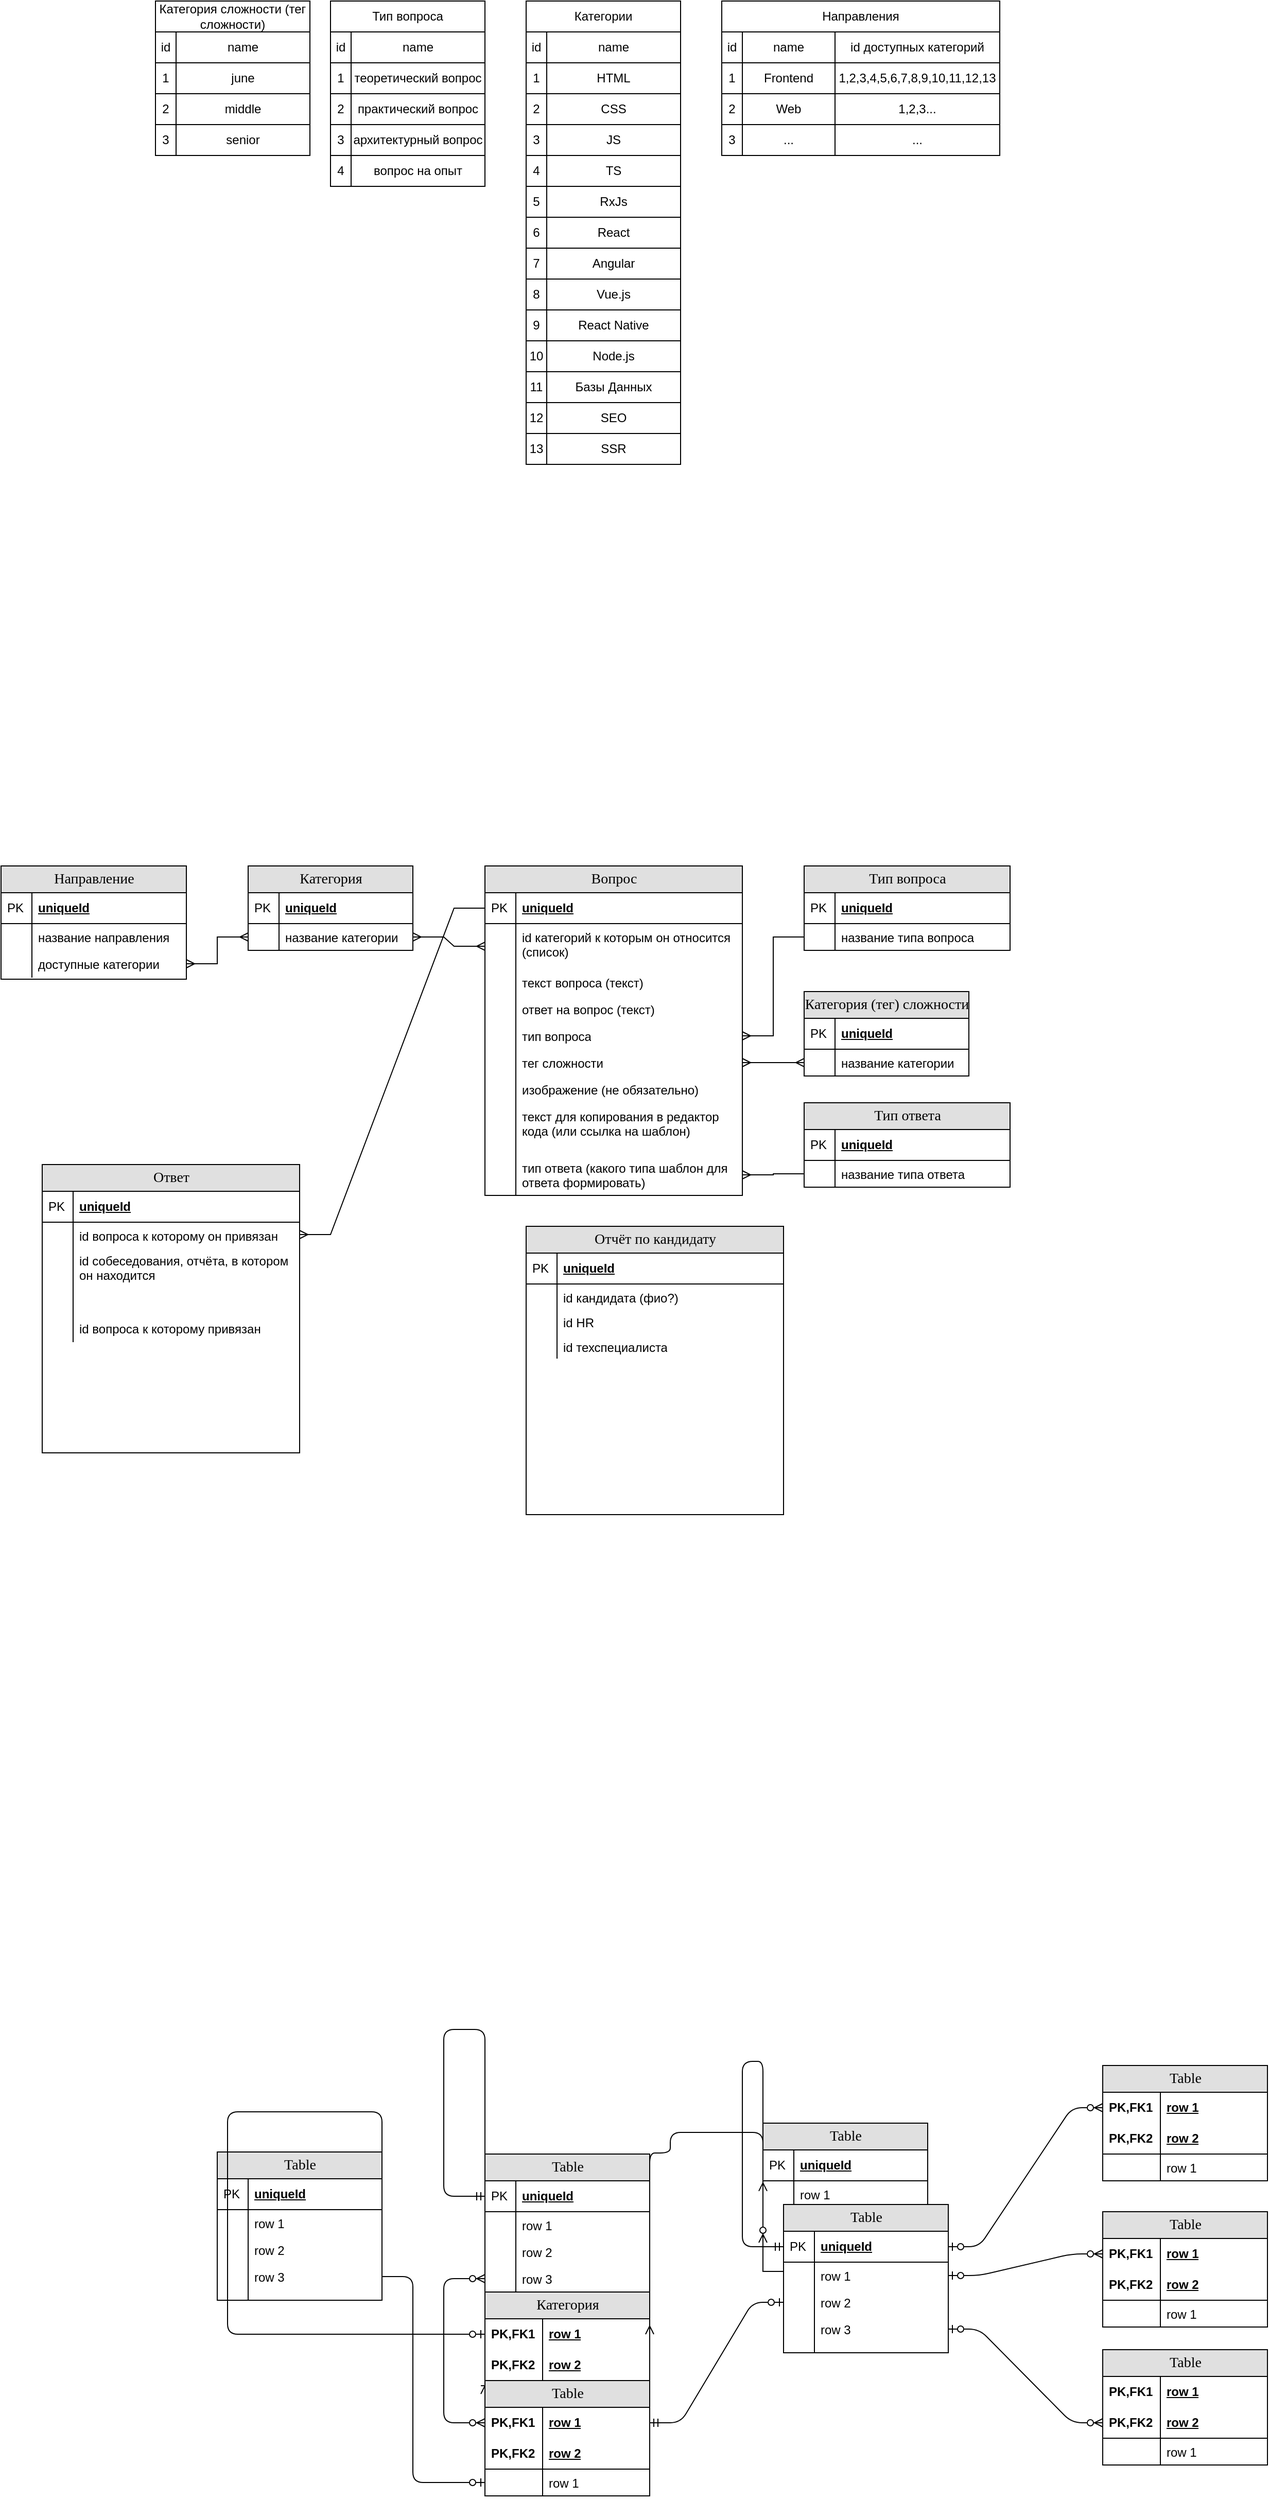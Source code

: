 <mxfile version="17.4.6" type="github">
  <diagram name="Page-1" id="e56a1550-8fbb-45ad-956c-1786394a9013">
    <mxGraphModel dx="2238" dy="2340" grid="1" gridSize="10" guides="1" tooltips="1" connect="1" arrows="1" fold="1" page="1" pageScale="1" pageWidth="1100" pageHeight="850" background="none" math="0" shadow="0">
      <root>
        <mxCell id="0" />
        <mxCell id="1" parent="0" />
        <mxCell id="2e49270ec7c68f3f-8" value="Table" style="swimlane;html=1;fontStyle=0;childLayout=stackLayout;horizontal=1;startSize=26;fillColor=#e0e0e0;horizontalStack=0;resizeParent=1;resizeLast=0;collapsible=1;marginBottom=0;swimlaneFillColor=#ffffff;align=center;rounded=0;shadow=0;comic=0;labelBackgroundColor=none;strokeWidth=1;fontFamily=Verdana;fontSize=14;swimlaneLine=1;" parent="1" vertex="1">
          <mxGeometry x="600" y="771" width="160" height="144" as="geometry" />
        </mxCell>
        <mxCell id="2e49270ec7c68f3f-9" value="uniqueId" style="shape=partialRectangle;top=0;left=0;right=0;bottom=1;html=1;align=left;verticalAlign=middle;fillColor=none;spacingLeft=34;spacingRight=4;whiteSpace=wrap;overflow=hidden;rotatable=0;points=[[0,0.5],[1,0.5]];portConstraint=eastwest;dropTarget=0;fontStyle=5;" parent="2e49270ec7c68f3f-8" vertex="1">
          <mxGeometry y="26" width="160" height="30" as="geometry" />
        </mxCell>
        <mxCell id="2e49270ec7c68f3f-10" value="PK" style="shape=partialRectangle;top=0;left=0;bottom=0;html=1;fillColor=none;align=left;verticalAlign=middle;spacingLeft=4;spacingRight=4;whiteSpace=wrap;overflow=hidden;rotatable=0;points=[];portConstraint=eastwest;part=1;" parent="2e49270ec7c68f3f-9" vertex="1" connectable="0">
          <mxGeometry width="30" height="30" as="geometry" />
        </mxCell>
        <mxCell id="2e49270ec7c68f3f-11" value="row 1" style="shape=partialRectangle;top=0;left=0;right=0;bottom=0;html=1;align=left;verticalAlign=top;fillColor=none;spacingLeft=34;spacingRight=4;whiteSpace=wrap;overflow=hidden;rotatable=0;points=[[0,0.5],[1,0.5]];portConstraint=eastwest;dropTarget=0;" parent="2e49270ec7c68f3f-8" vertex="1">
          <mxGeometry y="56" width="160" height="26" as="geometry" />
        </mxCell>
        <mxCell id="2e49270ec7c68f3f-12" value="" style="shape=partialRectangle;top=0;left=0;bottom=0;html=1;fillColor=none;align=left;verticalAlign=top;spacingLeft=4;spacingRight=4;whiteSpace=wrap;overflow=hidden;rotatable=0;points=[];portConstraint=eastwest;part=1;" parent="2e49270ec7c68f3f-11" vertex="1" connectable="0">
          <mxGeometry width="30" height="26" as="geometry" />
        </mxCell>
        <mxCell id="2e49270ec7c68f3f-13" value="row 2" style="shape=partialRectangle;top=0;left=0;right=0;bottom=0;html=1;align=left;verticalAlign=top;fillColor=none;spacingLeft=34;spacingRight=4;whiteSpace=wrap;overflow=hidden;rotatable=0;points=[[0,0.5],[1,0.5]];portConstraint=eastwest;dropTarget=0;" parent="2e49270ec7c68f3f-8" vertex="1">
          <mxGeometry y="82" width="160" height="26" as="geometry" />
        </mxCell>
        <mxCell id="2e49270ec7c68f3f-14" value="" style="shape=partialRectangle;top=0;left=0;bottom=0;html=1;fillColor=none;align=left;verticalAlign=top;spacingLeft=4;spacingRight=4;whiteSpace=wrap;overflow=hidden;rotatable=0;points=[];portConstraint=eastwest;part=1;" parent="2e49270ec7c68f3f-13" vertex="1" connectable="0">
          <mxGeometry width="30" height="26" as="geometry" />
        </mxCell>
        <mxCell id="2e49270ec7c68f3f-15" value="row 3" style="shape=partialRectangle;top=0;left=0;right=0;bottom=0;html=1;align=left;verticalAlign=top;fillColor=none;spacingLeft=34;spacingRight=4;whiteSpace=wrap;overflow=hidden;rotatable=0;points=[[0,0.5],[1,0.5]];portConstraint=eastwest;dropTarget=0;" parent="2e49270ec7c68f3f-8" vertex="1">
          <mxGeometry y="108" width="160" height="26" as="geometry" />
        </mxCell>
        <mxCell id="2e49270ec7c68f3f-16" value="" style="shape=partialRectangle;top=0;left=0;bottom=0;html=1;fillColor=none;align=left;verticalAlign=top;spacingLeft=4;spacingRight=4;whiteSpace=wrap;overflow=hidden;rotatable=0;points=[];portConstraint=eastwest;part=1;" parent="2e49270ec7c68f3f-15" vertex="1" connectable="0">
          <mxGeometry width="30" height="26" as="geometry" />
        </mxCell>
        <mxCell id="2e49270ec7c68f3f-17" value="" style="shape=partialRectangle;top=0;left=0;right=0;bottom=0;html=1;align=left;verticalAlign=top;fillColor=none;spacingLeft=34;spacingRight=4;whiteSpace=wrap;overflow=hidden;rotatable=0;points=[[0,0.5],[1,0.5]];portConstraint=eastwest;dropTarget=0;" parent="2e49270ec7c68f3f-8" vertex="1">
          <mxGeometry y="134" width="160" height="10" as="geometry" />
        </mxCell>
        <mxCell id="2e49270ec7c68f3f-18" value="" style="shape=partialRectangle;top=0;left=0;bottom=0;html=1;fillColor=none;align=left;verticalAlign=top;spacingLeft=4;spacingRight=4;whiteSpace=wrap;overflow=hidden;rotatable=0;points=[];portConstraint=eastwest;part=1;" parent="2e49270ec7c68f3f-17" vertex="1" connectable="0">
          <mxGeometry width="30" height="10" as="geometry" />
        </mxCell>
        <mxCell id="2e49270ec7c68f3f-19" value="Table" style="swimlane;html=1;fontStyle=0;childLayout=stackLayout;horizontal=1;startSize=26;fillColor=#e0e0e0;horizontalStack=0;resizeParent=1;resizeLast=0;collapsible=1;marginBottom=0;swimlaneFillColor=#ffffff;align=center;rounded=0;shadow=0;comic=0;labelBackgroundColor=none;strokeWidth=1;fontFamily=Verdana;fontSize=14" parent="1" vertex="1">
          <mxGeometry x="330" y="801" width="160" height="256" as="geometry" />
        </mxCell>
        <mxCell id="2e49270ec7c68f3f-20" value="uniqueId" style="shape=partialRectangle;top=0;left=0;right=0;bottom=1;html=1;align=left;verticalAlign=middle;fillColor=none;spacingLeft=34;spacingRight=4;whiteSpace=wrap;overflow=hidden;rotatable=0;points=[[0,0.5],[1,0.5]];portConstraint=eastwest;dropTarget=0;fontStyle=5;" parent="2e49270ec7c68f3f-19" vertex="1">
          <mxGeometry y="26" width="160" height="30" as="geometry" />
        </mxCell>
        <mxCell id="2e49270ec7c68f3f-21" value="PK" style="shape=partialRectangle;top=0;left=0;bottom=0;html=1;fillColor=none;align=left;verticalAlign=middle;spacingLeft=4;spacingRight=4;whiteSpace=wrap;overflow=hidden;rotatable=0;points=[];portConstraint=eastwest;part=1;" parent="2e49270ec7c68f3f-20" vertex="1" connectable="0">
          <mxGeometry width="30" height="30" as="geometry" />
        </mxCell>
        <mxCell id="2e49270ec7c68f3f-22" value="row 1" style="shape=partialRectangle;top=0;left=0;right=0;bottom=0;html=1;align=left;verticalAlign=top;fillColor=none;spacingLeft=34;spacingRight=4;whiteSpace=wrap;overflow=hidden;rotatable=0;points=[[0,0.5],[1,0.5]];portConstraint=eastwest;dropTarget=0;" parent="2e49270ec7c68f3f-19" vertex="1">
          <mxGeometry y="56" width="160" height="26" as="geometry" />
        </mxCell>
        <mxCell id="2e49270ec7c68f3f-23" value="" style="shape=partialRectangle;top=0;left=0;bottom=0;html=1;fillColor=none;align=left;verticalAlign=top;spacingLeft=4;spacingRight=4;whiteSpace=wrap;overflow=hidden;rotatable=0;points=[];portConstraint=eastwest;part=1;" parent="2e49270ec7c68f3f-22" vertex="1" connectable="0">
          <mxGeometry width="30" height="26" as="geometry" />
        </mxCell>
        <mxCell id="2e49270ec7c68f3f-24" value="row 2" style="shape=partialRectangle;top=0;left=0;right=0;bottom=0;html=1;align=left;verticalAlign=top;fillColor=none;spacingLeft=34;spacingRight=4;whiteSpace=wrap;overflow=hidden;rotatable=0;points=[[0,0.5],[1,0.5]];portConstraint=eastwest;dropTarget=0;" parent="2e49270ec7c68f3f-19" vertex="1">
          <mxGeometry y="82" width="160" height="26" as="geometry" />
        </mxCell>
        <mxCell id="2e49270ec7c68f3f-25" value="" style="shape=partialRectangle;top=0;left=0;bottom=0;html=1;fillColor=none;align=left;verticalAlign=top;spacingLeft=4;spacingRight=4;whiteSpace=wrap;overflow=hidden;rotatable=0;points=[];portConstraint=eastwest;part=1;" parent="2e49270ec7c68f3f-24" vertex="1" connectable="0">
          <mxGeometry width="30" height="26" as="geometry" />
        </mxCell>
        <mxCell id="2e49270ec7c68f3f-26" value="row 3" style="shape=partialRectangle;top=0;left=0;right=0;bottom=0;html=1;align=left;verticalAlign=top;fillColor=none;spacingLeft=34;spacingRight=4;whiteSpace=wrap;overflow=hidden;rotatable=0;points=[[0,0.5],[1,0.5]];portConstraint=eastwest;dropTarget=0;" parent="2e49270ec7c68f3f-19" vertex="1">
          <mxGeometry y="108" width="160" height="26" as="geometry" />
        </mxCell>
        <mxCell id="2e49270ec7c68f3f-27" value="" style="shape=partialRectangle;top=0;left=0;bottom=0;html=1;fillColor=none;align=left;verticalAlign=top;spacingLeft=4;spacingRight=4;whiteSpace=wrap;overflow=hidden;rotatable=0;points=[];portConstraint=eastwest;part=1;" parent="2e49270ec7c68f3f-26" vertex="1" connectable="0">
          <mxGeometry width="30" height="26" as="geometry" />
        </mxCell>
        <mxCell id="2e49270ec7c68f3f-1" value="Категория" style="swimlane;html=1;fontStyle=0;childLayout=stackLayout;horizontal=1;startSize=26;fillColor=#e0e0e0;horizontalStack=0;resizeParent=1;resizeLast=0;collapsible=1;marginBottom=0;swimlaneFillColor=#ffffff;align=center;rounded=0;shadow=0;comic=0;labelBackgroundColor=none;strokeWidth=1;fontFamily=Verdana;fontSize=14" parent="2e49270ec7c68f3f-19" vertex="1">
          <mxGeometry y="134" width="160" height="112" as="geometry" />
        </mxCell>
        <mxCell id="2e49270ec7c68f3f-2" value="row 1" style="shape=partialRectangle;top=0;left=0;right=0;bottom=0;html=1;align=left;verticalAlign=middle;fillColor=none;spacingLeft=60;spacingRight=4;whiteSpace=wrap;overflow=hidden;rotatable=0;points=[[0,0.5],[1,0.5]];portConstraint=eastwest;dropTarget=0;fontStyle=5;" parent="2e49270ec7c68f3f-1" vertex="1">
          <mxGeometry y="26" width="160" height="30" as="geometry" />
        </mxCell>
        <mxCell id="2e49270ec7c68f3f-3" value="PK,FK1" style="shape=partialRectangle;fontStyle=1;top=0;left=0;bottom=0;html=1;fillColor=none;align=left;verticalAlign=middle;spacingLeft=4;spacingRight=4;whiteSpace=wrap;overflow=hidden;rotatable=0;points=[];portConstraint=eastwest;part=1;" parent="2e49270ec7c68f3f-2" vertex="1" connectable="0">
          <mxGeometry width="56" height="30" as="geometry" />
        </mxCell>
        <mxCell id="2e49270ec7c68f3f-4" value="row 2" style="shape=partialRectangle;top=0;left=0;right=0;bottom=1;html=1;align=left;verticalAlign=middle;fillColor=none;spacingLeft=60;spacingRight=4;whiteSpace=wrap;overflow=hidden;rotatable=0;points=[[0,0.5],[1,0.5]];portConstraint=eastwest;dropTarget=0;fontStyle=5;" parent="2e49270ec7c68f3f-1" vertex="1">
          <mxGeometry y="56" width="160" height="30" as="geometry" />
        </mxCell>
        <mxCell id="2e49270ec7c68f3f-5" value="PK,FK2" style="shape=partialRectangle;fontStyle=1;top=0;left=0;bottom=0;html=1;fillColor=none;align=left;verticalAlign=middle;spacingLeft=4;spacingRight=4;whiteSpace=wrap;overflow=hidden;rotatable=0;points=[];portConstraint=eastwest;part=1;" parent="2e49270ec7c68f3f-4" vertex="1" connectable="0">
          <mxGeometry width="56" height="30" as="geometry" />
        </mxCell>
        <mxCell id="2e49270ec7c68f3f-6" value="row 1" style="shape=partialRectangle;top=0;left=0;right=0;bottom=0;html=1;align=left;verticalAlign=top;fillColor=none;spacingLeft=60;spacingRight=4;whiteSpace=wrap;overflow=hidden;rotatable=0;points=[[0,0.5],[1,0.5]];portConstraint=eastwest;dropTarget=0;" parent="2e49270ec7c68f3f-1" vertex="1">
          <mxGeometry y="86" width="160" height="26" as="geometry" />
        </mxCell>
        <mxCell id="2e49270ec7c68f3f-7" value="" style="shape=partialRectangle;top=0;left=0;bottom=0;html=1;fillColor=none;align=left;verticalAlign=top;spacingLeft=4;spacingRight=4;whiteSpace=wrap;overflow=hidden;rotatable=0;points=[];portConstraint=eastwest;part=1;" parent="2e49270ec7c68f3f-6" vertex="1" connectable="0">
          <mxGeometry width="56" height="26" as="geometry" />
        </mxCell>
        <mxCell id="2e49270ec7c68f3f-28" value="" style="shape=partialRectangle;top=0;left=0;right=0;bottom=0;html=1;align=left;verticalAlign=top;fillColor=none;spacingLeft=34;spacingRight=4;whiteSpace=wrap;overflow=hidden;rotatable=0;points=[[0,0.5],[1,0.5]];portConstraint=eastwest;dropTarget=0;" parent="2e49270ec7c68f3f-19" vertex="1">
          <mxGeometry y="246" width="160" height="10" as="geometry" />
        </mxCell>
        <mxCell id="2e49270ec7c68f3f-29" value="" style="shape=partialRectangle;top=0;left=0;bottom=0;html=1;fillColor=none;align=left;verticalAlign=top;spacingLeft=4;spacingRight=4;whiteSpace=wrap;overflow=hidden;rotatable=0;points=[];portConstraint=eastwest;part=1;" parent="2e49270ec7c68f3f-28" vertex="1" connectable="0">
          <mxGeometry width="30" height="10" as="geometry" />
        </mxCell>
        <mxCell id="2e49270ec7c68f3f-55" value="" style="edgeStyle=orthogonalEdgeStyle;html=1;endArrow=ERoneToMany;startArrow=ERmandOne;labelBackgroundColor=none;fontFamily=Verdana;fontSize=14;entryX=0;entryY=0.5;exitX=0;exitY=0.5;" parent="2e49270ec7c68f3f-19" source="2e49270ec7c68f3f-20" target="2e49270ec7c68f3f-6" edge="1">
          <mxGeometry width="100" height="100" relative="1" as="geometry">
            <mxPoint x="-190" y="70" as="sourcePoint" />
            <mxPoint x="-90" y="-30" as="targetPoint" />
            <Array as="points">
              <mxPoint x="-40" y="41" />
              <mxPoint x="-40" y="-121" />
            </Array>
          </mxGeometry>
        </mxCell>
        <mxCell id="2e49270ec7c68f3f-30" value="Table" style="swimlane;html=1;fontStyle=0;childLayout=stackLayout;horizontal=1;startSize=26;fillColor=#e0e0e0;horizontalStack=0;resizeParent=1;resizeLast=0;collapsible=1;marginBottom=0;swimlaneFillColor=#ffffff;align=center;rounded=0;shadow=0;comic=0;labelBackgroundColor=none;strokeWidth=1;fontFamily=Verdana;fontSize=14" parent="1" vertex="1">
          <mxGeometry x="620" y="850" width="160" height="144" as="geometry" />
        </mxCell>
        <mxCell id="2e49270ec7c68f3f-31" value="uniqueId" style="shape=partialRectangle;top=0;left=0;right=0;bottom=1;html=1;align=left;verticalAlign=middle;fillColor=none;spacingLeft=34;spacingRight=4;whiteSpace=wrap;overflow=hidden;rotatable=0;points=[[0,0.5],[1,0.5]];portConstraint=eastwest;dropTarget=0;fontStyle=5;" parent="2e49270ec7c68f3f-30" vertex="1">
          <mxGeometry y="26" width="160" height="30" as="geometry" />
        </mxCell>
        <mxCell id="2e49270ec7c68f3f-32" value="PK" style="shape=partialRectangle;top=0;left=0;bottom=0;html=1;fillColor=none;align=left;verticalAlign=middle;spacingLeft=4;spacingRight=4;whiteSpace=wrap;overflow=hidden;rotatable=0;points=[];portConstraint=eastwest;part=1;" parent="2e49270ec7c68f3f-31" vertex="1" connectable="0">
          <mxGeometry width="30" height="30" as="geometry" />
        </mxCell>
        <mxCell id="2e49270ec7c68f3f-33" value="row 1" style="shape=partialRectangle;top=0;left=0;right=0;bottom=0;html=1;align=left;verticalAlign=top;fillColor=none;spacingLeft=34;spacingRight=4;whiteSpace=wrap;overflow=hidden;rotatable=0;points=[[0,0.5],[1,0.5]];portConstraint=eastwest;dropTarget=0;" parent="2e49270ec7c68f3f-30" vertex="1">
          <mxGeometry y="56" width="160" height="26" as="geometry" />
        </mxCell>
        <mxCell id="2e49270ec7c68f3f-34" value="" style="shape=partialRectangle;top=0;left=0;bottom=0;html=1;fillColor=none;align=left;verticalAlign=top;spacingLeft=4;spacingRight=4;whiteSpace=wrap;overflow=hidden;rotatable=0;points=[];portConstraint=eastwest;part=1;" parent="2e49270ec7c68f3f-33" vertex="1" connectable="0">
          <mxGeometry width="30" height="26" as="geometry" />
        </mxCell>
        <mxCell id="2e49270ec7c68f3f-35" value="row 2" style="shape=partialRectangle;top=0;left=0;right=0;bottom=0;html=1;align=left;verticalAlign=top;fillColor=none;spacingLeft=34;spacingRight=4;whiteSpace=wrap;overflow=hidden;rotatable=0;points=[[0,0.5],[1,0.5]];portConstraint=eastwest;dropTarget=0;" parent="2e49270ec7c68f3f-30" vertex="1">
          <mxGeometry y="82" width="160" height="26" as="geometry" />
        </mxCell>
        <mxCell id="2e49270ec7c68f3f-36" value="" style="shape=partialRectangle;top=0;left=0;bottom=0;html=1;fillColor=none;align=left;verticalAlign=top;spacingLeft=4;spacingRight=4;whiteSpace=wrap;overflow=hidden;rotatable=0;points=[];portConstraint=eastwest;part=1;" parent="2e49270ec7c68f3f-35" vertex="1" connectable="0">
          <mxGeometry width="30" height="26" as="geometry" />
        </mxCell>
        <mxCell id="2e49270ec7c68f3f-37" value="row 3" style="shape=partialRectangle;top=0;left=0;right=0;bottom=0;html=1;align=left;verticalAlign=top;fillColor=none;spacingLeft=34;spacingRight=4;whiteSpace=wrap;overflow=hidden;rotatable=0;points=[[0,0.5],[1,0.5]];portConstraint=eastwest;dropTarget=0;" parent="2e49270ec7c68f3f-30" vertex="1">
          <mxGeometry y="108" width="160" height="26" as="geometry" />
        </mxCell>
        <mxCell id="2e49270ec7c68f3f-38" value="" style="shape=partialRectangle;top=0;left=0;bottom=0;html=1;fillColor=none;align=left;verticalAlign=top;spacingLeft=4;spacingRight=4;whiteSpace=wrap;overflow=hidden;rotatable=0;points=[];portConstraint=eastwest;part=1;" parent="2e49270ec7c68f3f-37" vertex="1" connectable="0">
          <mxGeometry width="30" height="26" as="geometry" />
        </mxCell>
        <mxCell id="2e49270ec7c68f3f-39" value="" style="shape=partialRectangle;top=0;left=0;right=0;bottom=0;html=1;align=left;verticalAlign=top;fillColor=none;spacingLeft=34;spacingRight=4;whiteSpace=wrap;overflow=hidden;rotatable=0;points=[[0,0.5],[1,0.5]];portConstraint=eastwest;dropTarget=0;" parent="2e49270ec7c68f3f-30" vertex="1">
          <mxGeometry y="134" width="160" height="10" as="geometry" />
        </mxCell>
        <mxCell id="2e49270ec7c68f3f-40" value="" style="shape=partialRectangle;top=0;left=0;bottom=0;html=1;fillColor=none;align=left;verticalAlign=top;spacingLeft=4;spacingRight=4;whiteSpace=wrap;overflow=hidden;rotatable=0;points=[];portConstraint=eastwest;part=1;" parent="2e49270ec7c68f3f-39" vertex="1" connectable="0">
          <mxGeometry width="30" height="10" as="geometry" />
        </mxCell>
        <mxCell id="2e49270ec7c68f3f-41" value="Table" style="swimlane;html=1;fontStyle=0;childLayout=stackLayout;horizontal=1;startSize=26;fillColor=#e0e0e0;horizontalStack=0;resizeParent=1;resizeLast=0;collapsible=1;marginBottom=0;swimlaneFillColor=#ffffff;align=center;rounded=0;shadow=0;comic=0;labelBackgroundColor=none;strokeWidth=1;fontFamily=Verdana;fontSize=14" parent="1" vertex="1">
          <mxGeometry x="930" y="715" width="160" height="112" as="geometry" />
        </mxCell>
        <mxCell id="2e49270ec7c68f3f-42" value="row 1" style="shape=partialRectangle;top=0;left=0;right=0;bottom=0;html=1;align=left;verticalAlign=middle;fillColor=none;spacingLeft=60;spacingRight=4;whiteSpace=wrap;overflow=hidden;rotatable=0;points=[[0,0.5],[1,0.5]];portConstraint=eastwest;dropTarget=0;fontStyle=5;" parent="2e49270ec7c68f3f-41" vertex="1">
          <mxGeometry y="26" width="160" height="30" as="geometry" />
        </mxCell>
        <mxCell id="2e49270ec7c68f3f-43" value="PK,FK1" style="shape=partialRectangle;fontStyle=1;top=0;left=0;bottom=0;html=1;fillColor=none;align=left;verticalAlign=middle;spacingLeft=4;spacingRight=4;whiteSpace=wrap;overflow=hidden;rotatable=0;points=[];portConstraint=eastwest;part=1;" parent="2e49270ec7c68f3f-42" vertex="1" connectable="0">
          <mxGeometry width="56" height="30" as="geometry" />
        </mxCell>
        <mxCell id="2e49270ec7c68f3f-44" value="row 2" style="shape=partialRectangle;top=0;left=0;right=0;bottom=1;html=1;align=left;verticalAlign=middle;fillColor=none;spacingLeft=60;spacingRight=4;whiteSpace=wrap;overflow=hidden;rotatable=0;points=[[0,0.5],[1,0.5]];portConstraint=eastwest;dropTarget=0;fontStyle=5;" parent="2e49270ec7c68f3f-41" vertex="1">
          <mxGeometry y="56" width="160" height="30" as="geometry" />
        </mxCell>
        <mxCell id="2e49270ec7c68f3f-45" value="PK,FK2" style="shape=partialRectangle;fontStyle=1;top=0;left=0;bottom=0;html=1;fillColor=none;align=left;verticalAlign=middle;spacingLeft=4;spacingRight=4;whiteSpace=wrap;overflow=hidden;rotatable=0;points=[];portConstraint=eastwest;part=1;" parent="2e49270ec7c68f3f-44" vertex="1" connectable="0">
          <mxGeometry width="56" height="30" as="geometry" />
        </mxCell>
        <mxCell id="2e49270ec7c68f3f-46" value="row 1" style="shape=partialRectangle;top=0;left=0;right=0;bottom=0;html=1;align=left;verticalAlign=top;fillColor=none;spacingLeft=60;spacingRight=4;whiteSpace=wrap;overflow=hidden;rotatable=0;points=[[0,0.5],[1,0.5]];portConstraint=eastwest;dropTarget=0;" parent="2e49270ec7c68f3f-41" vertex="1">
          <mxGeometry y="86" width="160" height="26" as="geometry" />
        </mxCell>
        <mxCell id="2e49270ec7c68f3f-47" value="" style="shape=partialRectangle;top=0;left=0;bottom=0;html=1;fillColor=none;align=left;verticalAlign=top;spacingLeft=4;spacingRight=4;whiteSpace=wrap;overflow=hidden;rotatable=0;points=[];portConstraint=eastwest;part=1;" parent="2e49270ec7c68f3f-46" vertex="1" connectable="0">
          <mxGeometry width="56" height="26" as="geometry" />
        </mxCell>
        <mxCell id="2e49270ec7c68f3f-48" value="Table" style="swimlane;html=1;fontStyle=0;childLayout=stackLayout;horizontal=1;startSize=26;fillColor=#e0e0e0;horizontalStack=0;resizeParent=1;resizeLast=0;collapsible=1;marginBottom=0;swimlaneFillColor=#ffffff;align=center;rounded=0;shadow=0;comic=0;labelBackgroundColor=none;strokeWidth=1;fontFamily=Verdana;fontSize=14" parent="1" vertex="1">
          <mxGeometry x="330" y="1021" width="160" height="112" as="geometry" />
        </mxCell>
        <mxCell id="2e49270ec7c68f3f-49" value="row 1" style="shape=partialRectangle;top=0;left=0;right=0;bottom=0;html=1;align=left;verticalAlign=middle;fillColor=none;spacingLeft=60;spacingRight=4;whiteSpace=wrap;overflow=hidden;rotatable=0;points=[[0,0.5],[1,0.5]];portConstraint=eastwest;dropTarget=0;fontStyle=5;" parent="2e49270ec7c68f3f-48" vertex="1">
          <mxGeometry y="26" width="160" height="30" as="geometry" />
        </mxCell>
        <mxCell id="2e49270ec7c68f3f-50" value="PK,FK1" style="shape=partialRectangle;fontStyle=1;top=0;left=0;bottom=0;html=1;fillColor=none;align=left;verticalAlign=middle;spacingLeft=4;spacingRight=4;whiteSpace=wrap;overflow=hidden;rotatable=0;points=[];portConstraint=eastwest;part=1;" parent="2e49270ec7c68f3f-49" vertex="1" connectable="0">
          <mxGeometry width="56" height="30" as="geometry" />
        </mxCell>
        <mxCell id="2e49270ec7c68f3f-51" value="row 2" style="shape=partialRectangle;top=0;left=0;right=0;bottom=1;html=1;align=left;verticalAlign=middle;fillColor=none;spacingLeft=60;spacingRight=4;whiteSpace=wrap;overflow=hidden;rotatable=0;points=[[0,0.5],[1,0.5]];portConstraint=eastwest;dropTarget=0;fontStyle=5;" parent="2e49270ec7c68f3f-48" vertex="1">
          <mxGeometry y="56" width="160" height="30" as="geometry" />
        </mxCell>
        <mxCell id="2e49270ec7c68f3f-52" value="PK,FK2" style="shape=partialRectangle;fontStyle=1;top=0;left=0;bottom=0;html=1;fillColor=none;align=left;verticalAlign=middle;spacingLeft=4;spacingRight=4;whiteSpace=wrap;overflow=hidden;rotatable=0;points=[];portConstraint=eastwest;part=1;" parent="2e49270ec7c68f3f-51" vertex="1" connectable="0">
          <mxGeometry width="56" height="30" as="geometry" />
        </mxCell>
        <mxCell id="2e49270ec7c68f3f-53" value="row 1" style="shape=partialRectangle;top=0;left=0;right=0;bottom=0;html=1;align=left;verticalAlign=top;fillColor=none;spacingLeft=60;spacingRight=4;whiteSpace=wrap;overflow=hidden;rotatable=0;points=[[0,0.5],[1,0.5]];portConstraint=eastwest;dropTarget=0;" parent="2e49270ec7c68f3f-48" vertex="1">
          <mxGeometry y="86" width="160" height="26" as="geometry" />
        </mxCell>
        <mxCell id="2e49270ec7c68f3f-54" value="" style="shape=partialRectangle;top=0;left=0;bottom=0;html=1;fillColor=none;align=left;verticalAlign=top;spacingLeft=4;spacingRight=4;whiteSpace=wrap;overflow=hidden;rotatable=0;points=[];portConstraint=eastwest;part=1;" parent="2e49270ec7c68f3f-53" vertex="1" connectable="0">
          <mxGeometry width="56" height="26" as="geometry" />
        </mxCell>
        <mxCell id="2e49270ec7c68f3f-56" value="" style="edgeStyle=orthogonalEdgeStyle;html=1;endArrow=ERzeroToMany;endFill=1;startArrow=ERzeroToMany;labelBackgroundColor=none;fontFamily=Verdana;fontSize=14;entryX=0;entryY=0.5;exitX=0;exitY=0.5;" parent="1" source="2e49270ec7c68f3f-49" target="2e49270ec7c68f3f-26" edge="1">
          <mxGeometry width="100" height="100" relative="1" as="geometry">
            <mxPoint x="160" y="1091" as="sourcePoint" />
            <mxPoint x="260" y="991" as="targetPoint" />
            <Array as="points">
              <mxPoint x="290" y="1062" />
              <mxPoint x="290" y="922" />
            </Array>
          </mxGeometry>
        </mxCell>
        <mxCell id="2e49270ec7c68f3f-57" value="" style="edgeStyle=orthogonalEdgeStyle;html=1;endArrow=ERmany;startArrow=ERmany;labelBackgroundColor=none;fontFamily=Verdana;fontSize=14;entryX=1;entryY=0.5;exitX=0;exitY=0.383;exitPerimeter=0;" parent="1" source="2e49270ec7c68f3f-11" target="2e49270ec7c68f3f-2" edge="1">
          <mxGeometry width="100" height="100" relative="1" as="geometry">
            <mxPoint x="560" y="220" as="sourcePoint" />
            <mxPoint x="580" y="310" as="targetPoint" />
            <Array as="points">
              <mxPoint x="600" y="780" />
              <mxPoint x="510" y="780" />
              <mxPoint x="510" y="800" />
              <mxPoint x="490" y="800" />
            </Array>
          </mxGeometry>
        </mxCell>
        <mxCell id="2e49270ec7c68f3f-58" value="" style="edgeStyle=orthogonalEdgeStyle;html=1;endArrow=ERzeroToMany;startArrow=ERmandOne;labelBackgroundColor=none;fontFamily=Verdana;fontSize=14;entryX=0;entryY=0.308;entryPerimeter=0;exitX=0;exitY=0.5;" parent="1" source="2e49270ec7c68f3f-31" target="2e49270ec7c68f3f-15" edge="1">
          <mxGeometry width="100" height="100" relative="1" as="geometry">
            <mxPoint x="510" y="861" as="sourcePoint" />
            <mxPoint x="610" y="761" as="targetPoint" />
            <Array as="points">
              <mxPoint x="580" y="891" />
              <mxPoint x="580" y="711" />
            </Array>
          </mxGeometry>
        </mxCell>
        <mxCell id="2e49270ec7c68f3f-60" value="" style="edgeStyle=entityRelationEdgeStyle;html=1;endArrow=ERzeroToOne;startArrow=ERmandOne;labelBackgroundColor=none;fontFamily=Verdana;fontSize=14;exitX=1;exitY=0.5;entryX=0;entryY=0.5;" parent="1" source="2e49270ec7c68f3f-49" target="2e49270ec7c68f3f-35" edge="1">
          <mxGeometry width="100" height="100" relative="1" as="geometry">
            <mxPoint x="640" y="1161" as="sourcePoint" />
            <mxPoint x="740" y="1061" as="targetPoint" />
          </mxGeometry>
        </mxCell>
        <mxCell id="2e49270ec7c68f3f-63" value="" style="edgeStyle=entityRelationEdgeStyle;html=1;endArrow=ERzeroToMany;startArrow=ERzeroToOne;labelBackgroundColor=none;fontFamily=Verdana;fontSize=14;entryX=0;entryY=0.5;exitX=1;exitY=0.5;" parent="1" source="2e49270ec7c68f3f-31" target="2e49270ec7c68f3f-42" edge="1">
          <mxGeometry width="100" height="100" relative="1" as="geometry">
            <mxPoint x="890" y="1041" as="sourcePoint" />
            <mxPoint x="990" y="941" as="targetPoint" />
          </mxGeometry>
        </mxCell>
        <mxCell id="2e49270ec7c68f3f-64" value="Table" style="swimlane;html=1;fontStyle=0;childLayout=stackLayout;horizontal=1;startSize=26;fillColor=#e0e0e0;horizontalStack=0;resizeParent=1;resizeLast=0;collapsible=1;marginBottom=0;swimlaneFillColor=#ffffff;align=center;rounded=0;shadow=0;comic=0;labelBackgroundColor=none;strokeWidth=1;fontFamily=Verdana;fontSize=14" parent="1" vertex="1">
          <mxGeometry x="930" y="857" width="160" height="112" as="geometry" />
        </mxCell>
        <mxCell id="2e49270ec7c68f3f-65" value="row 1" style="shape=partialRectangle;top=0;left=0;right=0;bottom=0;html=1;align=left;verticalAlign=middle;fillColor=none;spacingLeft=60;spacingRight=4;whiteSpace=wrap;overflow=hidden;rotatable=0;points=[[0,0.5],[1,0.5]];portConstraint=eastwest;dropTarget=0;fontStyle=5;" parent="2e49270ec7c68f3f-64" vertex="1">
          <mxGeometry y="26" width="160" height="30" as="geometry" />
        </mxCell>
        <mxCell id="2e49270ec7c68f3f-66" value="PK,FK1" style="shape=partialRectangle;fontStyle=1;top=0;left=0;bottom=0;html=1;fillColor=none;align=left;verticalAlign=middle;spacingLeft=4;spacingRight=4;whiteSpace=wrap;overflow=hidden;rotatable=0;points=[];portConstraint=eastwest;part=1;" parent="2e49270ec7c68f3f-65" vertex="1" connectable="0">
          <mxGeometry width="56" height="30" as="geometry" />
        </mxCell>
        <mxCell id="2e49270ec7c68f3f-67" value="row 2" style="shape=partialRectangle;top=0;left=0;right=0;bottom=1;html=1;align=left;verticalAlign=middle;fillColor=none;spacingLeft=60;spacingRight=4;whiteSpace=wrap;overflow=hidden;rotatable=0;points=[[0,0.5],[1,0.5]];portConstraint=eastwest;dropTarget=0;fontStyle=5;" parent="2e49270ec7c68f3f-64" vertex="1">
          <mxGeometry y="56" width="160" height="30" as="geometry" />
        </mxCell>
        <mxCell id="2e49270ec7c68f3f-68" value="PK,FK2" style="shape=partialRectangle;fontStyle=1;top=0;left=0;bottom=0;html=1;fillColor=none;align=left;verticalAlign=middle;spacingLeft=4;spacingRight=4;whiteSpace=wrap;overflow=hidden;rotatable=0;points=[];portConstraint=eastwest;part=1;" parent="2e49270ec7c68f3f-67" vertex="1" connectable="0">
          <mxGeometry width="56" height="30" as="geometry" />
        </mxCell>
        <mxCell id="2e49270ec7c68f3f-69" value="row 1" style="shape=partialRectangle;top=0;left=0;right=0;bottom=0;html=1;align=left;verticalAlign=top;fillColor=none;spacingLeft=60;spacingRight=4;whiteSpace=wrap;overflow=hidden;rotatable=0;points=[[0,0.5],[1,0.5]];portConstraint=eastwest;dropTarget=0;" parent="2e49270ec7c68f3f-64" vertex="1">
          <mxGeometry y="86" width="160" height="26" as="geometry" />
        </mxCell>
        <mxCell id="2e49270ec7c68f3f-70" value="" style="shape=partialRectangle;top=0;left=0;bottom=0;html=1;fillColor=none;align=left;verticalAlign=top;spacingLeft=4;spacingRight=4;whiteSpace=wrap;overflow=hidden;rotatable=0;points=[];portConstraint=eastwest;part=1;" parent="2e49270ec7c68f3f-69" vertex="1" connectable="0">
          <mxGeometry width="56" height="26" as="geometry" />
        </mxCell>
        <mxCell id="2e49270ec7c68f3f-71" value="Table" style="swimlane;html=1;fontStyle=0;childLayout=stackLayout;horizontal=1;startSize=26;fillColor=#e0e0e0;horizontalStack=0;resizeParent=1;resizeLast=0;collapsible=1;marginBottom=0;swimlaneFillColor=#ffffff;align=center;rounded=0;shadow=0;comic=0;labelBackgroundColor=none;strokeWidth=1;fontFamily=Verdana;fontSize=14" parent="1" vertex="1">
          <mxGeometry x="930" y="991" width="160" height="112" as="geometry" />
        </mxCell>
        <mxCell id="2e49270ec7c68f3f-72" value="row 1" style="shape=partialRectangle;top=0;left=0;right=0;bottom=0;html=1;align=left;verticalAlign=middle;fillColor=none;spacingLeft=60;spacingRight=4;whiteSpace=wrap;overflow=hidden;rotatable=0;points=[[0,0.5],[1,0.5]];portConstraint=eastwest;dropTarget=0;fontStyle=5;" parent="2e49270ec7c68f3f-71" vertex="1">
          <mxGeometry y="26" width="160" height="30" as="geometry" />
        </mxCell>
        <mxCell id="2e49270ec7c68f3f-73" value="PK,FK1" style="shape=partialRectangle;fontStyle=1;top=0;left=0;bottom=0;html=1;fillColor=none;align=left;verticalAlign=middle;spacingLeft=4;spacingRight=4;whiteSpace=wrap;overflow=hidden;rotatable=0;points=[];portConstraint=eastwest;part=1;" parent="2e49270ec7c68f3f-72" vertex="1" connectable="0">
          <mxGeometry width="56" height="30" as="geometry" />
        </mxCell>
        <mxCell id="2e49270ec7c68f3f-74" value="row 2" style="shape=partialRectangle;top=0;left=0;right=0;bottom=1;html=1;align=left;verticalAlign=middle;fillColor=none;spacingLeft=60;spacingRight=4;whiteSpace=wrap;overflow=hidden;rotatable=0;points=[[0,0.5],[1,0.5]];portConstraint=eastwest;dropTarget=0;fontStyle=5;" parent="2e49270ec7c68f3f-71" vertex="1">
          <mxGeometry y="56" width="160" height="30" as="geometry" />
        </mxCell>
        <mxCell id="2e49270ec7c68f3f-75" value="PK,FK2" style="shape=partialRectangle;fontStyle=1;top=0;left=0;bottom=0;html=1;fillColor=none;align=left;verticalAlign=middle;spacingLeft=4;spacingRight=4;whiteSpace=wrap;overflow=hidden;rotatable=0;points=[];portConstraint=eastwest;part=1;" parent="2e49270ec7c68f3f-74" vertex="1" connectable="0">
          <mxGeometry width="56" height="30" as="geometry" />
        </mxCell>
        <mxCell id="2e49270ec7c68f3f-76" value="row 1" style="shape=partialRectangle;top=0;left=0;right=0;bottom=0;html=1;align=left;verticalAlign=top;fillColor=none;spacingLeft=60;spacingRight=4;whiteSpace=wrap;overflow=hidden;rotatable=0;points=[[0,0.5],[1,0.5]];portConstraint=eastwest;dropTarget=0;" parent="2e49270ec7c68f3f-71" vertex="1">
          <mxGeometry y="86" width="160" height="26" as="geometry" />
        </mxCell>
        <mxCell id="2e49270ec7c68f3f-77" value="" style="shape=partialRectangle;top=0;left=0;bottom=0;html=1;fillColor=none;align=left;verticalAlign=top;spacingLeft=4;spacingRight=4;whiteSpace=wrap;overflow=hidden;rotatable=0;points=[];portConstraint=eastwest;part=1;" parent="2e49270ec7c68f3f-76" vertex="1" connectable="0">
          <mxGeometry width="56" height="26" as="geometry" />
        </mxCell>
        <mxCell id="2e49270ec7c68f3f-78" value="" style="edgeStyle=entityRelationEdgeStyle;html=1;endArrow=ERzeroToMany;startArrow=ERzeroToOne;labelBackgroundColor=none;fontFamily=Verdana;fontSize=14;entryX=0;entryY=0.5;exitX=1;exitY=0.5;" parent="1" source="2e49270ec7c68f3f-33" target="2e49270ec7c68f3f-65" edge="1">
          <mxGeometry width="100" height="100" relative="1" as="geometry">
            <mxPoint x="789.765" y="900.529" as="sourcePoint" />
            <mxPoint x="940.353" y="766.412" as="targetPoint" />
          </mxGeometry>
        </mxCell>
        <mxCell id="2e49270ec7c68f3f-79" value="" style="edgeStyle=entityRelationEdgeStyle;html=1;endArrow=ERzeroToMany;startArrow=ERzeroToOne;labelBackgroundColor=none;fontFamily=Verdana;fontSize=14;entryX=0;entryY=0.5;exitX=1;exitY=0.5;" parent="1" source="2e49270ec7c68f3f-37" target="2e49270ec7c68f3f-74" edge="1">
          <mxGeometry width="100" height="100" relative="1" as="geometry">
            <mxPoint x="799.765" y="910.529" as="sourcePoint" />
            <mxPoint x="950.353" y="776.412" as="targetPoint" />
          </mxGeometry>
        </mxCell>
        <mxCell id="2e49270ec7c68f3f-80" value="Table" style="swimlane;html=1;fontStyle=0;childLayout=stackLayout;horizontal=1;startSize=26;fillColor=#e0e0e0;horizontalStack=0;resizeParent=1;resizeLast=0;collapsible=1;marginBottom=0;swimlaneFillColor=#ffffff;align=center;rounded=0;shadow=0;comic=0;labelBackgroundColor=none;strokeWidth=1;fontFamily=Verdana;fontSize=14" parent="1" vertex="1">
          <mxGeometry x="70" y="799" width="160" height="144" as="geometry" />
        </mxCell>
        <mxCell id="2e49270ec7c68f3f-81" value="uniqueId" style="shape=partialRectangle;top=0;left=0;right=0;bottom=1;html=1;align=left;verticalAlign=middle;fillColor=none;spacingLeft=34;spacingRight=4;whiteSpace=wrap;overflow=hidden;rotatable=0;points=[[0,0.5],[1,0.5]];portConstraint=eastwest;dropTarget=0;fontStyle=5;" parent="2e49270ec7c68f3f-80" vertex="1">
          <mxGeometry y="26" width="160" height="30" as="geometry" />
        </mxCell>
        <mxCell id="2e49270ec7c68f3f-82" value="PK" style="shape=partialRectangle;top=0;left=0;bottom=0;html=1;fillColor=none;align=left;verticalAlign=middle;spacingLeft=4;spacingRight=4;whiteSpace=wrap;overflow=hidden;rotatable=0;points=[];portConstraint=eastwest;part=1;" parent="2e49270ec7c68f3f-81" vertex="1" connectable="0">
          <mxGeometry width="30" height="30" as="geometry" />
        </mxCell>
        <mxCell id="2e49270ec7c68f3f-83" value="row 1" style="shape=partialRectangle;top=0;left=0;right=0;bottom=0;html=1;align=left;verticalAlign=top;fillColor=none;spacingLeft=34;spacingRight=4;whiteSpace=wrap;overflow=hidden;rotatable=0;points=[[0,0.5],[1,0.5]];portConstraint=eastwest;dropTarget=0;" parent="2e49270ec7c68f3f-80" vertex="1">
          <mxGeometry y="56" width="160" height="26" as="geometry" />
        </mxCell>
        <mxCell id="2e49270ec7c68f3f-84" value="" style="shape=partialRectangle;top=0;left=0;bottom=0;html=1;fillColor=none;align=left;verticalAlign=top;spacingLeft=4;spacingRight=4;whiteSpace=wrap;overflow=hidden;rotatable=0;points=[];portConstraint=eastwest;part=1;" parent="2e49270ec7c68f3f-83" vertex="1" connectable="0">
          <mxGeometry width="30" height="26" as="geometry" />
        </mxCell>
        <mxCell id="2e49270ec7c68f3f-85" value="row 2" style="shape=partialRectangle;top=0;left=0;right=0;bottom=0;html=1;align=left;verticalAlign=top;fillColor=none;spacingLeft=34;spacingRight=4;whiteSpace=wrap;overflow=hidden;rotatable=0;points=[[0,0.5],[1,0.5]];portConstraint=eastwest;dropTarget=0;" parent="2e49270ec7c68f3f-80" vertex="1">
          <mxGeometry y="82" width="160" height="26" as="geometry" />
        </mxCell>
        <mxCell id="2e49270ec7c68f3f-86" value="" style="shape=partialRectangle;top=0;left=0;bottom=0;html=1;fillColor=none;align=left;verticalAlign=top;spacingLeft=4;spacingRight=4;whiteSpace=wrap;overflow=hidden;rotatable=0;points=[];portConstraint=eastwest;part=1;" parent="2e49270ec7c68f3f-85" vertex="1" connectable="0">
          <mxGeometry width="30" height="26" as="geometry" />
        </mxCell>
        <mxCell id="2e49270ec7c68f3f-87" value="row 3" style="shape=partialRectangle;top=0;left=0;right=0;bottom=0;html=1;align=left;verticalAlign=top;fillColor=none;spacingLeft=34;spacingRight=4;whiteSpace=wrap;overflow=hidden;rotatable=0;points=[[0,0.5],[1,0.5]];portConstraint=eastwest;dropTarget=0;" parent="2e49270ec7c68f3f-80" vertex="1">
          <mxGeometry y="108" width="160" height="26" as="geometry" />
        </mxCell>
        <mxCell id="2e49270ec7c68f3f-88" value="" style="shape=partialRectangle;top=0;left=0;bottom=0;html=1;fillColor=none;align=left;verticalAlign=top;spacingLeft=4;spacingRight=4;whiteSpace=wrap;overflow=hidden;rotatable=0;points=[];portConstraint=eastwest;part=1;" parent="2e49270ec7c68f3f-87" vertex="1" connectable="0">
          <mxGeometry width="30" height="26" as="geometry" />
        </mxCell>
        <mxCell id="2e49270ec7c68f3f-89" value="" style="shape=partialRectangle;top=0;left=0;right=0;bottom=0;html=1;align=left;verticalAlign=top;fillColor=none;spacingLeft=34;spacingRight=4;whiteSpace=wrap;overflow=hidden;rotatable=0;points=[[0,0.5],[1,0.5]];portConstraint=eastwest;dropTarget=0;" parent="2e49270ec7c68f3f-80" vertex="1">
          <mxGeometry y="134" width="160" height="10" as="geometry" />
        </mxCell>
        <mxCell id="2e49270ec7c68f3f-90" value="" style="shape=partialRectangle;top=0;left=0;bottom=0;html=1;fillColor=none;align=left;verticalAlign=top;spacingLeft=4;spacingRight=4;whiteSpace=wrap;overflow=hidden;rotatable=0;points=[];portConstraint=eastwest;part=1;" parent="2e49270ec7c68f3f-89" vertex="1" connectable="0">
          <mxGeometry width="30" height="10" as="geometry" />
        </mxCell>
        <mxCell id="2e49270ec7c68f3f-91" value="" style="edgeStyle=orthogonalEdgeStyle;html=1;endArrow=ERzeroToOne;endFill=1;labelBackgroundColor=none;fontFamily=Verdana;fontSize=14;entryX=0;entryY=0.5;exitX=1;exitY=0.5;" parent="1" source="2e49270ec7c68f3f-81" target="2e49270ec7c68f3f-2" edge="1">
          <mxGeometry width="100" height="100" relative="1" as="geometry">
            <mxPoint x="70" y="300" as="sourcePoint" />
            <mxPoint x="170" y="200" as="targetPoint" />
            <Array as="points">
              <mxPoint x="230" y="760" />
              <mxPoint x="80" y="760" />
              <mxPoint x="80" y="976" />
            </Array>
          </mxGeometry>
        </mxCell>
        <mxCell id="2e49270ec7c68f3f-92" value="" style="edgeStyle=orthogonalEdgeStyle;html=1;endArrow=ERzeroToOne;endFill=1;labelBackgroundColor=none;fontFamily=Verdana;fontSize=14;entryX=0;entryY=0.5;exitX=1;exitY=0.5;" parent="1" source="2e49270ec7c68f3f-87" target="2e49270ec7c68f3f-53" edge="1">
          <mxGeometry width="100" height="100" relative="1" as="geometry">
            <mxPoint x="240.353" y="849.941" as="sourcePoint" />
            <mxPoint x="340.353" y="632.294" as="targetPoint" />
            <Array as="points">
              <mxPoint x="260" y="920" />
              <mxPoint x="260" y="1120" />
            </Array>
          </mxGeometry>
        </mxCell>
        <mxCell id="oJz1TeRl5AYfLEUsqwZG-1" value="Категория" style="swimlane;html=1;fontStyle=0;childLayout=stackLayout;horizontal=1;startSize=26;fillColor=#e0e0e0;horizontalStack=0;resizeParent=1;resizeLast=0;collapsible=1;marginBottom=0;swimlaneFillColor=#ffffff;align=center;rounded=0;shadow=0;comic=0;labelBackgroundColor=none;strokeWidth=1;fontFamily=Verdana;fontSize=14;swimlaneLine=1;" vertex="1" parent="1">
          <mxGeometry x="100" y="-450" width="160" height="82" as="geometry" />
        </mxCell>
        <mxCell id="oJz1TeRl5AYfLEUsqwZG-2" value="uniqueId" style="shape=partialRectangle;top=0;left=0;right=0;bottom=1;html=1;align=left;verticalAlign=middle;fillColor=none;spacingLeft=34;spacingRight=4;whiteSpace=wrap;overflow=hidden;rotatable=0;points=[[0,0.5],[1,0.5]];portConstraint=eastwest;dropTarget=0;fontStyle=5;" vertex="1" parent="oJz1TeRl5AYfLEUsqwZG-1">
          <mxGeometry y="26" width="160" height="30" as="geometry" />
        </mxCell>
        <mxCell id="oJz1TeRl5AYfLEUsqwZG-3" value="PK" style="shape=partialRectangle;top=0;left=0;bottom=0;html=1;fillColor=none;align=left;verticalAlign=middle;spacingLeft=4;spacingRight=4;whiteSpace=wrap;overflow=hidden;rotatable=0;points=[];portConstraint=eastwest;part=1;" vertex="1" connectable="0" parent="oJz1TeRl5AYfLEUsqwZG-2">
          <mxGeometry width="30" height="30" as="geometry" />
        </mxCell>
        <mxCell id="oJz1TeRl5AYfLEUsqwZG-4" value="название категории" style="shape=partialRectangle;top=0;left=0;right=0;bottom=0;html=1;align=left;verticalAlign=top;fillColor=none;spacingLeft=34;spacingRight=4;whiteSpace=wrap;overflow=hidden;rotatable=0;points=[[0,0.5],[1,0.5]];portConstraint=eastwest;dropTarget=0;" vertex="1" parent="oJz1TeRl5AYfLEUsqwZG-1">
          <mxGeometry y="56" width="160" height="26" as="geometry" />
        </mxCell>
        <mxCell id="oJz1TeRl5AYfLEUsqwZG-5" value="" style="shape=partialRectangle;top=0;left=0;bottom=0;html=1;fillColor=none;align=left;verticalAlign=top;spacingLeft=4;spacingRight=4;whiteSpace=wrap;overflow=hidden;rotatable=0;points=[];portConstraint=eastwest;part=1;" vertex="1" connectable="0" parent="oJz1TeRl5AYfLEUsqwZG-4">
          <mxGeometry width="30" height="26" as="geometry" />
        </mxCell>
        <mxCell id="oJz1TeRl5AYfLEUsqwZG-13" value="Вопрос" style="swimlane;html=1;fontStyle=0;childLayout=stackLayout;horizontal=1;startSize=26;fillColor=#e0e0e0;horizontalStack=0;resizeParent=1;resizeLast=0;collapsible=1;marginBottom=0;swimlaneFillColor=#ffffff;align=center;rounded=0;shadow=0;comic=0;labelBackgroundColor=none;strokeWidth=1;fontFamily=Verdana;fontSize=14" vertex="1" parent="1">
          <mxGeometry x="330" y="-450" width="250" height="320" as="geometry" />
        </mxCell>
        <mxCell id="oJz1TeRl5AYfLEUsqwZG-14" value="uniqueId" style="shape=partialRectangle;top=0;left=0;right=0;bottom=1;html=1;align=left;verticalAlign=middle;fillColor=none;spacingLeft=34;spacingRight=4;whiteSpace=wrap;overflow=hidden;rotatable=0;points=[[0,0.5],[1,0.5]];portConstraint=eastwest;dropTarget=0;fontStyle=5;" vertex="1" parent="oJz1TeRl5AYfLEUsqwZG-13">
          <mxGeometry y="26" width="250" height="30" as="geometry" />
        </mxCell>
        <mxCell id="oJz1TeRl5AYfLEUsqwZG-15" value="PK" style="shape=partialRectangle;top=0;left=0;bottom=0;html=1;fillColor=none;align=left;verticalAlign=middle;spacingLeft=4;spacingRight=4;whiteSpace=wrap;overflow=hidden;rotatable=0;points=[];portConstraint=eastwest;part=1;" vertex="1" connectable="0" parent="oJz1TeRl5AYfLEUsqwZG-14">
          <mxGeometry width="30" height="30" as="geometry" />
        </mxCell>
        <mxCell id="oJz1TeRl5AYfLEUsqwZG-16" value="id категорий к которым он относится (список)" style="shape=partialRectangle;top=0;left=0;right=0;bottom=0;html=1;align=left;verticalAlign=top;fillColor=none;spacingLeft=34;spacingRight=4;whiteSpace=wrap;overflow=hidden;rotatable=0;points=[[0,0.5],[1,0.5]];portConstraint=eastwest;dropTarget=0;" vertex="1" parent="oJz1TeRl5AYfLEUsqwZG-13">
          <mxGeometry y="56" width="250" height="44" as="geometry" />
        </mxCell>
        <mxCell id="oJz1TeRl5AYfLEUsqwZG-17" value="" style="shape=partialRectangle;top=0;left=0;bottom=0;html=1;fillColor=none;align=left;verticalAlign=top;spacingLeft=4;spacingRight=4;whiteSpace=wrap;overflow=hidden;rotatable=0;points=[];portConstraint=eastwest;part=1;" vertex="1" connectable="0" parent="oJz1TeRl5AYfLEUsqwZG-16">
          <mxGeometry width="30" height="44" as="geometry" />
        </mxCell>
        <mxCell id="oJz1TeRl5AYfLEUsqwZG-18" value="текст вопроса (текст)" style="shape=partialRectangle;top=0;left=0;right=0;bottom=0;html=1;align=left;verticalAlign=top;fillColor=none;spacingLeft=34;spacingRight=4;whiteSpace=wrap;overflow=hidden;rotatable=0;points=[[0,0.5],[1,0.5]];portConstraint=eastwest;dropTarget=0;" vertex="1" parent="oJz1TeRl5AYfLEUsqwZG-13">
          <mxGeometry y="100" width="250" height="26" as="geometry" />
        </mxCell>
        <mxCell id="oJz1TeRl5AYfLEUsqwZG-19" value="" style="shape=partialRectangle;top=0;left=0;bottom=0;html=1;fillColor=none;align=left;verticalAlign=top;spacingLeft=4;spacingRight=4;whiteSpace=wrap;overflow=hidden;rotatable=0;points=[];portConstraint=eastwest;part=1;" vertex="1" connectable="0" parent="oJz1TeRl5AYfLEUsqwZG-18">
          <mxGeometry width="30" height="26" as="geometry" />
        </mxCell>
        <mxCell id="oJz1TeRl5AYfLEUsqwZG-20" value="ответ на вопрос (текст)" style="shape=partialRectangle;top=0;left=0;right=0;bottom=0;html=1;align=left;verticalAlign=top;fillColor=none;spacingLeft=34;spacingRight=4;whiteSpace=wrap;overflow=hidden;rotatable=0;points=[[0,0.5],[1,0.5]];portConstraint=eastwest;dropTarget=0;" vertex="1" parent="oJz1TeRl5AYfLEUsqwZG-13">
          <mxGeometry y="126" width="250" height="26" as="geometry" />
        </mxCell>
        <mxCell id="oJz1TeRl5AYfLEUsqwZG-21" value="" style="shape=partialRectangle;top=0;left=0;bottom=0;html=1;fillColor=none;align=left;verticalAlign=top;spacingLeft=4;spacingRight=4;whiteSpace=wrap;overflow=hidden;rotatable=0;points=[];portConstraint=eastwest;part=1;" vertex="1" connectable="0" parent="oJz1TeRl5AYfLEUsqwZG-20">
          <mxGeometry width="30" height="26" as="geometry" />
        </mxCell>
        <mxCell id="oJz1TeRl5AYfLEUsqwZG-41" value="тип вопроса" style="shape=partialRectangle;top=0;left=0;right=0;bottom=0;html=1;align=left;verticalAlign=top;fillColor=none;spacingLeft=34;spacingRight=4;whiteSpace=wrap;overflow=hidden;rotatable=0;points=[[0,0.5],[1,0.5]];portConstraint=eastwest;dropTarget=0;" vertex="1" parent="oJz1TeRl5AYfLEUsqwZG-13">
          <mxGeometry y="152" width="250" height="26" as="geometry" />
        </mxCell>
        <mxCell id="oJz1TeRl5AYfLEUsqwZG-42" value="" style="shape=partialRectangle;top=0;left=0;bottom=0;html=1;fillColor=none;align=left;verticalAlign=top;spacingLeft=4;spacingRight=4;whiteSpace=wrap;overflow=hidden;rotatable=0;points=[];portConstraint=eastwest;part=1;" vertex="1" connectable="0" parent="oJz1TeRl5AYfLEUsqwZG-41">
          <mxGeometry width="30" height="26" as="geometry" />
        </mxCell>
        <mxCell id="oJz1TeRl5AYfLEUsqwZG-275" value="тег сложности" style="shape=partialRectangle;top=0;left=0;right=0;bottom=0;html=1;align=left;verticalAlign=top;fillColor=none;spacingLeft=34;spacingRight=4;whiteSpace=wrap;overflow=hidden;rotatable=0;points=[[0,0.5],[1,0.5]];portConstraint=eastwest;dropTarget=0;" vertex="1" parent="oJz1TeRl5AYfLEUsqwZG-13">
          <mxGeometry y="178" width="250" height="26" as="geometry" />
        </mxCell>
        <mxCell id="oJz1TeRl5AYfLEUsqwZG-276" value="" style="shape=partialRectangle;top=0;left=0;bottom=0;html=1;fillColor=none;align=left;verticalAlign=top;spacingLeft=4;spacingRight=4;whiteSpace=wrap;overflow=hidden;rotatable=0;points=[];portConstraint=eastwest;part=1;" vertex="1" connectable="0" parent="oJz1TeRl5AYfLEUsqwZG-275">
          <mxGeometry width="30" height="26" as="geometry" />
        </mxCell>
        <mxCell id="oJz1TeRl5AYfLEUsqwZG-278" value="изображение (не обязательно)" style="shape=partialRectangle;top=0;left=0;right=0;bottom=0;html=1;align=left;verticalAlign=top;fillColor=none;spacingLeft=34;spacingRight=4;whiteSpace=wrap;overflow=hidden;rotatable=0;points=[[0,0.5],[1,0.5]];portConstraint=eastwest;dropTarget=0;" vertex="1" parent="oJz1TeRl5AYfLEUsqwZG-13">
          <mxGeometry y="204" width="250" height="26" as="geometry" />
        </mxCell>
        <mxCell id="oJz1TeRl5AYfLEUsqwZG-279" value="" style="shape=partialRectangle;top=0;left=0;bottom=0;html=1;fillColor=none;align=left;verticalAlign=top;spacingLeft=4;spacingRight=4;whiteSpace=wrap;overflow=hidden;rotatable=0;points=[];portConstraint=eastwest;part=1;" vertex="1" connectable="0" parent="oJz1TeRl5AYfLEUsqwZG-278">
          <mxGeometry width="30" height="26" as="geometry" />
        </mxCell>
        <mxCell id="oJz1TeRl5AYfLEUsqwZG-280" value="текст для копирования в редактор кода (или ссылка на шаблон)" style="shape=partialRectangle;top=0;left=0;right=0;bottom=0;html=1;align=left;verticalAlign=top;fillColor=none;spacingLeft=34;spacingRight=4;whiteSpace=wrap;overflow=hidden;rotatable=0;points=[[0,0.5],[1,0.5]];portConstraint=eastwest;dropTarget=0;" vertex="1" parent="oJz1TeRl5AYfLEUsqwZG-13">
          <mxGeometry y="230" width="250" height="50" as="geometry" />
        </mxCell>
        <mxCell id="oJz1TeRl5AYfLEUsqwZG-281" value="" style="shape=partialRectangle;top=0;left=0;bottom=0;html=1;fillColor=none;align=left;verticalAlign=top;spacingLeft=4;spacingRight=4;whiteSpace=wrap;overflow=hidden;rotatable=0;points=[];portConstraint=eastwest;part=1;" vertex="1" connectable="0" parent="oJz1TeRl5AYfLEUsqwZG-280">
          <mxGeometry width="30" height="50" as="geometry" />
        </mxCell>
        <mxCell id="oJz1TeRl5AYfLEUsqwZG-308" value="тип ответа (какого типа шаблон для ответа формировать)" style="shape=partialRectangle;top=0;left=0;right=0;bottom=0;html=1;align=left;verticalAlign=top;fillColor=none;spacingLeft=34;spacingRight=4;whiteSpace=wrap;overflow=hidden;rotatable=0;points=[[0,0.5],[1,0.5]];portConstraint=eastwest;dropTarget=0;" vertex="1" parent="oJz1TeRl5AYfLEUsqwZG-13">
          <mxGeometry y="280" width="250" height="40" as="geometry" />
        </mxCell>
        <mxCell id="oJz1TeRl5AYfLEUsqwZG-309" value="" style="shape=partialRectangle;top=0;left=0;bottom=0;html=1;fillColor=none;align=left;verticalAlign=top;spacingLeft=4;spacingRight=4;whiteSpace=wrap;overflow=hidden;rotatable=0;points=[];portConstraint=eastwest;part=1;" vertex="1" connectable="0" parent="oJz1TeRl5AYfLEUsqwZG-308">
          <mxGeometry width="30" height="40" as="geometry" />
        </mxCell>
        <mxCell id="oJz1TeRl5AYfLEUsqwZG-27" value="" style="edgeStyle=entityRelationEdgeStyle;fontSize=12;html=1;endArrow=ERmany;startArrow=ERmany;rounded=0;entryX=1;entryY=0.5;entryDx=0;entryDy=0;exitX=0;exitY=0.5;exitDx=0;exitDy=0;" edge="1" parent="1" source="oJz1TeRl5AYfLEUsqwZG-16" target="oJz1TeRl5AYfLEUsqwZG-4">
          <mxGeometry width="100" height="100" relative="1" as="geometry">
            <mxPoint x="500" y="230" as="sourcePoint" />
            <mxPoint x="600" y="130" as="targetPoint" />
          </mxGeometry>
        </mxCell>
        <mxCell id="oJz1TeRl5AYfLEUsqwZG-43" value="Тип вопроса" style="swimlane;html=1;fontStyle=0;childLayout=stackLayout;horizontal=1;startSize=26;fillColor=#e0e0e0;horizontalStack=0;resizeParent=1;resizeLast=0;collapsible=1;marginBottom=0;swimlaneFillColor=#ffffff;align=center;rounded=0;shadow=0;comic=0;labelBackgroundColor=none;strokeWidth=1;fontFamily=Verdana;fontSize=14;swimlaneLine=1;" vertex="1" parent="1">
          <mxGeometry x="640" y="-450" width="200" height="82" as="geometry" />
        </mxCell>
        <mxCell id="oJz1TeRl5AYfLEUsqwZG-44" value="uniqueId" style="shape=partialRectangle;top=0;left=0;right=0;bottom=1;html=1;align=left;verticalAlign=middle;fillColor=none;spacingLeft=34;spacingRight=4;whiteSpace=wrap;overflow=hidden;rotatable=0;points=[[0,0.5],[1,0.5]];portConstraint=eastwest;dropTarget=0;fontStyle=5;" vertex="1" parent="oJz1TeRl5AYfLEUsqwZG-43">
          <mxGeometry y="26" width="200" height="30" as="geometry" />
        </mxCell>
        <mxCell id="oJz1TeRl5AYfLEUsqwZG-45" value="PK" style="shape=partialRectangle;top=0;left=0;bottom=0;html=1;fillColor=none;align=left;verticalAlign=middle;spacingLeft=4;spacingRight=4;whiteSpace=wrap;overflow=hidden;rotatable=0;points=[];portConstraint=eastwest;part=1;" vertex="1" connectable="0" parent="oJz1TeRl5AYfLEUsqwZG-44">
          <mxGeometry width="30" height="30" as="geometry" />
        </mxCell>
        <mxCell id="oJz1TeRl5AYfLEUsqwZG-46" value="название типа вопроса" style="shape=partialRectangle;top=0;left=0;right=0;bottom=0;html=1;align=left;verticalAlign=top;fillColor=none;spacingLeft=34;spacingRight=4;whiteSpace=wrap;overflow=hidden;rotatable=0;points=[[0,0.5],[1,0.5]];portConstraint=eastwest;dropTarget=0;" vertex="1" parent="oJz1TeRl5AYfLEUsqwZG-43">
          <mxGeometry y="56" width="200" height="26" as="geometry" />
        </mxCell>
        <mxCell id="oJz1TeRl5AYfLEUsqwZG-47" value="" style="shape=partialRectangle;top=0;left=0;bottom=0;html=1;fillColor=none;align=left;verticalAlign=top;spacingLeft=4;spacingRight=4;whiteSpace=wrap;overflow=hidden;rotatable=0;points=[];portConstraint=eastwest;part=1;" vertex="1" connectable="0" parent="oJz1TeRl5AYfLEUsqwZG-46">
          <mxGeometry width="30" height="26" as="geometry" />
        </mxCell>
        <mxCell id="oJz1TeRl5AYfLEUsqwZG-49" value="" style="edgeStyle=entityRelationEdgeStyle;fontSize=12;html=1;endArrow=ERmany;rounded=0;entryX=1;entryY=0.5;entryDx=0;entryDy=0;exitX=0;exitY=0.5;exitDx=0;exitDy=0;" edge="1" parent="1" source="oJz1TeRl5AYfLEUsqwZG-46" target="oJz1TeRl5AYfLEUsqwZG-41">
          <mxGeometry width="100" height="100" relative="1" as="geometry">
            <mxPoint x="500" y="230" as="sourcePoint" />
            <mxPoint x="600" y="130" as="targetPoint" />
          </mxGeometry>
        </mxCell>
        <mxCell id="oJz1TeRl5AYfLEUsqwZG-114" value="Направление" style="swimlane;html=1;fontStyle=0;childLayout=stackLayout;horizontal=1;startSize=26;fillColor=#e0e0e0;horizontalStack=0;resizeParent=1;resizeLast=0;collapsible=1;marginBottom=0;swimlaneFillColor=#ffffff;align=center;rounded=0;shadow=0;comic=0;labelBackgroundColor=none;strokeWidth=1;fontFamily=Verdana;fontSize=14" vertex="1" parent="1">
          <mxGeometry x="-140" y="-450" width="180" height="110" as="geometry" />
        </mxCell>
        <mxCell id="oJz1TeRl5AYfLEUsqwZG-115" value="uniqueId" style="shape=partialRectangle;top=0;left=0;right=0;bottom=1;html=1;align=left;verticalAlign=middle;fillColor=none;spacingLeft=34;spacingRight=4;whiteSpace=wrap;overflow=hidden;rotatable=0;points=[[0,0.5],[1,0.5]];portConstraint=eastwest;dropTarget=0;fontStyle=5;" vertex="1" parent="oJz1TeRl5AYfLEUsqwZG-114">
          <mxGeometry y="26" width="180" height="30" as="geometry" />
        </mxCell>
        <mxCell id="oJz1TeRl5AYfLEUsqwZG-116" value="PK" style="shape=partialRectangle;top=0;left=0;bottom=0;html=1;fillColor=none;align=left;verticalAlign=middle;spacingLeft=4;spacingRight=4;whiteSpace=wrap;overflow=hidden;rotatable=0;points=[];portConstraint=eastwest;part=1;" vertex="1" connectable="0" parent="oJz1TeRl5AYfLEUsqwZG-115">
          <mxGeometry width="30" height="30" as="geometry" />
        </mxCell>
        <mxCell id="oJz1TeRl5AYfLEUsqwZG-117" value="название направления" style="shape=partialRectangle;top=0;left=0;right=0;bottom=0;html=1;align=left;verticalAlign=top;fillColor=none;spacingLeft=34;spacingRight=4;whiteSpace=wrap;overflow=hidden;rotatable=0;points=[[0,0.5],[1,0.5]];portConstraint=eastwest;dropTarget=0;" vertex="1" parent="oJz1TeRl5AYfLEUsqwZG-114">
          <mxGeometry y="56" width="180" height="26" as="geometry" />
        </mxCell>
        <mxCell id="oJz1TeRl5AYfLEUsqwZG-118" value="" style="shape=partialRectangle;top=0;left=0;bottom=0;html=1;fillColor=none;align=left;verticalAlign=top;spacingLeft=4;spacingRight=4;whiteSpace=wrap;overflow=hidden;rotatable=0;points=[];portConstraint=eastwest;part=1;" vertex="1" connectable="0" parent="oJz1TeRl5AYfLEUsqwZG-117">
          <mxGeometry width="30" height="26" as="geometry" />
        </mxCell>
        <mxCell id="oJz1TeRl5AYfLEUsqwZG-119" value="доступные категории" style="shape=partialRectangle;top=0;left=0;right=0;bottom=0;html=1;align=left;verticalAlign=top;fillColor=none;spacingLeft=34;spacingRight=4;whiteSpace=wrap;overflow=hidden;rotatable=0;points=[[0,0.5],[1,0.5]];portConstraint=eastwest;dropTarget=0;" vertex="1" parent="oJz1TeRl5AYfLEUsqwZG-114">
          <mxGeometry y="82" width="180" height="26" as="geometry" />
        </mxCell>
        <mxCell id="oJz1TeRl5AYfLEUsqwZG-120" value="" style="shape=partialRectangle;top=0;left=0;bottom=0;html=1;fillColor=none;align=left;verticalAlign=top;spacingLeft=4;spacingRight=4;whiteSpace=wrap;overflow=hidden;rotatable=0;points=[];portConstraint=eastwest;part=1;" vertex="1" connectable="0" parent="oJz1TeRl5AYfLEUsqwZG-119">
          <mxGeometry width="30" height="26" as="geometry" />
        </mxCell>
        <mxCell id="oJz1TeRl5AYfLEUsqwZG-125" value="" style="edgeStyle=entityRelationEdgeStyle;fontSize=12;html=1;endArrow=ERmany;startArrow=ERmany;rounded=0;entryX=0;entryY=0.5;entryDx=0;entryDy=0;exitX=1;exitY=0.5;exitDx=0;exitDy=0;" edge="1" parent="1" source="oJz1TeRl5AYfLEUsqwZG-119" target="oJz1TeRl5AYfLEUsqwZG-4">
          <mxGeometry width="100" height="100" relative="1" as="geometry">
            <mxPoint x="370" y="-330" as="sourcePoint" />
            <mxPoint x="470" y="-430" as="targetPoint" />
          </mxGeometry>
        </mxCell>
        <mxCell id="oJz1TeRl5AYfLEUsqwZG-141" value="" style="group" vertex="1" connectable="0" parent="1">
          <mxGeometry x="370" y="-1290" width="150" height="450" as="geometry" />
        </mxCell>
        <mxCell id="oJz1TeRl5AYfLEUsqwZG-69" value="" style="rounded=0;whiteSpace=wrap;html=1;" vertex="1" parent="oJz1TeRl5AYfLEUsqwZG-141">
          <mxGeometry width="150" height="450" as="geometry" />
        </mxCell>
        <mxCell id="oJz1TeRl5AYfLEUsqwZG-73" value="Категории" style="rounded=0;whiteSpace=wrap;html=1;" vertex="1" parent="oJz1TeRl5AYfLEUsqwZG-141">
          <mxGeometry width="150" height="30" as="geometry" />
        </mxCell>
        <mxCell id="oJz1TeRl5AYfLEUsqwZG-74" value="" style="group" vertex="1" connectable="0" parent="oJz1TeRl5AYfLEUsqwZG-141">
          <mxGeometry y="30" width="150" height="30" as="geometry" />
        </mxCell>
        <mxCell id="oJz1TeRl5AYfLEUsqwZG-70" value="id" style="rounded=0;whiteSpace=wrap;html=1;" vertex="1" parent="oJz1TeRl5AYfLEUsqwZG-74">
          <mxGeometry width="20" height="30" as="geometry" />
        </mxCell>
        <mxCell id="oJz1TeRl5AYfLEUsqwZG-71" value="name" style="rounded=0;whiteSpace=wrap;html=1;" vertex="1" parent="oJz1TeRl5AYfLEUsqwZG-74">
          <mxGeometry x="20" width="130" height="30" as="geometry" />
        </mxCell>
        <mxCell id="oJz1TeRl5AYfLEUsqwZG-79" value="" style="group" vertex="1" connectable="0" parent="oJz1TeRl5AYfLEUsqwZG-141">
          <mxGeometry y="60" width="150" height="30" as="geometry" />
        </mxCell>
        <mxCell id="oJz1TeRl5AYfLEUsqwZG-76" value="1" style="rounded=0;whiteSpace=wrap;html=1;" vertex="1" parent="oJz1TeRl5AYfLEUsqwZG-79">
          <mxGeometry width="20" height="30" as="geometry" />
        </mxCell>
        <mxCell id="oJz1TeRl5AYfLEUsqwZG-77" value="HTML" style="rounded=0;whiteSpace=wrap;html=1;" vertex="1" parent="oJz1TeRl5AYfLEUsqwZG-79">
          <mxGeometry x="20" width="130" height="30" as="geometry" />
        </mxCell>
        <mxCell id="oJz1TeRl5AYfLEUsqwZG-81" value="" style="group" vertex="1" connectable="0" parent="oJz1TeRl5AYfLEUsqwZG-141">
          <mxGeometry y="90" width="150" height="30" as="geometry" />
        </mxCell>
        <mxCell id="oJz1TeRl5AYfLEUsqwZG-82" value="2" style="rounded=0;whiteSpace=wrap;html=1;" vertex="1" parent="oJz1TeRl5AYfLEUsqwZG-81">
          <mxGeometry width="20" height="30" as="geometry" />
        </mxCell>
        <mxCell id="oJz1TeRl5AYfLEUsqwZG-83" value="CSS" style="rounded=0;whiteSpace=wrap;html=1;" vertex="1" parent="oJz1TeRl5AYfLEUsqwZG-81">
          <mxGeometry x="20" width="130" height="30" as="geometry" />
        </mxCell>
        <mxCell id="oJz1TeRl5AYfLEUsqwZG-84" value="" style="group" vertex="1" connectable="0" parent="oJz1TeRl5AYfLEUsqwZG-141">
          <mxGeometry y="120" width="150" height="30" as="geometry" />
        </mxCell>
        <mxCell id="oJz1TeRl5AYfLEUsqwZG-85" value="3" style="rounded=0;whiteSpace=wrap;html=1;" vertex="1" parent="oJz1TeRl5AYfLEUsqwZG-84">
          <mxGeometry width="20" height="30" as="geometry" />
        </mxCell>
        <mxCell id="oJz1TeRl5AYfLEUsqwZG-86" value="JS" style="rounded=0;whiteSpace=wrap;html=1;" vertex="1" parent="oJz1TeRl5AYfLEUsqwZG-84">
          <mxGeometry x="20" width="130" height="30" as="geometry" />
        </mxCell>
        <mxCell id="oJz1TeRl5AYfLEUsqwZG-87" value="" style="group" vertex="1" connectable="0" parent="oJz1TeRl5AYfLEUsqwZG-141">
          <mxGeometry y="150" width="150" height="30" as="geometry" />
        </mxCell>
        <mxCell id="oJz1TeRl5AYfLEUsqwZG-88" value="4" style="rounded=0;whiteSpace=wrap;html=1;" vertex="1" parent="oJz1TeRl5AYfLEUsqwZG-87">
          <mxGeometry width="20" height="30" as="geometry" />
        </mxCell>
        <mxCell id="oJz1TeRl5AYfLEUsqwZG-89" value="TS" style="rounded=0;whiteSpace=wrap;html=1;" vertex="1" parent="oJz1TeRl5AYfLEUsqwZG-87">
          <mxGeometry x="20" width="130" height="30" as="geometry" />
        </mxCell>
        <mxCell id="oJz1TeRl5AYfLEUsqwZG-90" value="" style="group" vertex="1" connectable="0" parent="oJz1TeRl5AYfLEUsqwZG-141">
          <mxGeometry y="180" width="150" height="30" as="geometry" />
        </mxCell>
        <mxCell id="oJz1TeRl5AYfLEUsqwZG-91" value="5" style="rounded=0;whiteSpace=wrap;html=1;" vertex="1" parent="oJz1TeRl5AYfLEUsqwZG-90">
          <mxGeometry width="20" height="30" as="geometry" />
        </mxCell>
        <mxCell id="oJz1TeRl5AYfLEUsqwZG-92" value="RxJs" style="rounded=0;whiteSpace=wrap;html=1;" vertex="1" parent="oJz1TeRl5AYfLEUsqwZG-90">
          <mxGeometry x="20" width="130" height="30" as="geometry" />
        </mxCell>
        <mxCell id="oJz1TeRl5AYfLEUsqwZG-93" value="" style="group" vertex="1" connectable="0" parent="oJz1TeRl5AYfLEUsqwZG-141">
          <mxGeometry y="210" width="150" height="30" as="geometry" />
        </mxCell>
        <mxCell id="oJz1TeRl5AYfLEUsqwZG-94" value="6" style="rounded=0;whiteSpace=wrap;html=1;" vertex="1" parent="oJz1TeRl5AYfLEUsqwZG-93">
          <mxGeometry width="20" height="30" as="geometry" />
        </mxCell>
        <mxCell id="oJz1TeRl5AYfLEUsqwZG-95" value="React" style="rounded=0;whiteSpace=wrap;html=1;" vertex="1" parent="oJz1TeRl5AYfLEUsqwZG-93">
          <mxGeometry x="20" width="130" height="30" as="geometry" />
        </mxCell>
        <mxCell id="oJz1TeRl5AYfLEUsqwZG-96" value="" style="group" vertex="1" connectable="0" parent="oJz1TeRl5AYfLEUsqwZG-141">
          <mxGeometry y="240" width="150" height="30" as="geometry" />
        </mxCell>
        <mxCell id="oJz1TeRl5AYfLEUsqwZG-97" value="7" style="rounded=0;whiteSpace=wrap;html=1;" vertex="1" parent="oJz1TeRl5AYfLEUsqwZG-96">
          <mxGeometry width="20" height="30" as="geometry" />
        </mxCell>
        <mxCell id="oJz1TeRl5AYfLEUsqwZG-98" value="Angular" style="rounded=0;whiteSpace=wrap;html=1;" vertex="1" parent="oJz1TeRl5AYfLEUsqwZG-96">
          <mxGeometry x="20" width="130" height="30" as="geometry" />
        </mxCell>
        <mxCell id="oJz1TeRl5AYfLEUsqwZG-99" value="" style="group" vertex="1" connectable="0" parent="oJz1TeRl5AYfLEUsqwZG-141">
          <mxGeometry y="270" width="150" height="30" as="geometry" />
        </mxCell>
        <mxCell id="oJz1TeRl5AYfLEUsqwZG-100" value="8" style="rounded=0;whiteSpace=wrap;html=1;" vertex="1" parent="oJz1TeRl5AYfLEUsqwZG-99">
          <mxGeometry width="20" height="30" as="geometry" />
        </mxCell>
        <mxCell id="oJz1TeRl5AYfLEUsqwZG-101" value="Vue.js" style="rounded=0;whiteSpace=wrap;html=1;" vertex="1" parent="oJz1TeRl5AYfLEUsqwZG-99">
          <mxGeometry x="20" width="130" height="30" as="geometry" />
        </mxCell>
        <mxCell id="oJz1TeRl5AYfLEUsqwZG-103" value="" style="group" vertex="1" connectable="0" parent="oJz1TeRl5AYfLEUsqwZG-141">
          <mxGeometry y="300" width="150" height="30" as="geometry" />
        </mxCell>
        <mxCell id="oJz1TeRl5AYfLEUsqwZG-104" value="9" style="rounded=0;whiteSpace=wrap;html=1;" vertex="1" parent="oJz1TeRl5AYfLEUsqwZG-103">
          <mxGeometry width="20" height="30" as="geometry" />
        </mxCell>
        <mxCell id="oJz1TeRl5AYfLEUsqwZG-105" value="React Native" style="rounded=0;whiteSpace=wrap;html=1;" vertex="1" parent="oJz1TeRl5AYfLEUsqwZG-103">
          <mxGeometry x="20" width="130" height="30" as="geometry" />
        </mxCell>
        <mxCell id="oJz1TeRl5AYfLEUsqwZG-106" value="" style="group" vertex="1" connectable="0" parent="oJz1TeRl5AYfLEUsqwZG-141">
          <mxGeometry y="330" width="150" height="30" as="geometry" />
        </mxCell>
        <mxCell id="oJz1TeRl5AYfLEUsqwZG-107" value="10" style="rounded=0;whiteSpace=wrap;html=1;" vertex="1" parent="oJz1TeRl5AYfLEUsqwZG-106">
          <mxGeometry width="20" height="30" as="geometry" />
        </mxCell>
        <mxCell id="oJz1TeRl5AYfLEUsqwZG-108" value="Node.js" style="rounded=0;whiteSpace=wrap;html=1;" vertex="1" parent="oJz1TeRl5AYfLEUsqwZG-106">
          <mxGeometry x="20" width="130" height="30" as="geometry" />
        </mxCell>
        <mxCell id="oJz1TeRl5AYfLEUsqwZG-126" value="" style="group" vertex="1" connectable="0" parent="oJz1TeRl5AYfLEUsqwZG-141">
          <mxGeometry y="360" width="150" height="30" as="geometry" />
        </mxCell>
        <mxCell id="oJz1TeRl5AYfLEUsqwZG-127" value="11" style="rounded=0;whiteSpace=wrap;html=1;" vertex="1" parent="oJz1TeRl5AYfLEUsqwZG-126">
          <mxGeometry width="20" height="30" as="geometry" />
        </mxCell>
        <mxCell id="oJz1TeRl5AYfLEUsqwZG-128" value="Базы Данных" style="rounded=0;whiteSpace=wrap;html=1;" vertex="1" parent="oJz1TeRl5AYfLEUsqwZG-126">
          <mxGeometry x="20" width="130" height="30" as="geometry" />
        </mxCell>
        <mxCell id="oJz1TeRl5AYfLEUsqwZG-132" value="" style="group" vertex="1" connectable="0" parent="oJz1TeRl5AYfLEUsqwZG-141">
          <mxGeometry y="390" width="150" height="30" as="geometry" />
        </mxCell>
        <mxCell id="oJz1TeRl5AYfLEUsqwZG-133" value="12" style="rounded=0;whiteSpace=wrap;html=1;" vertex="1" parent="oJz1TeRl5AYfLEUsqwZG-132">
          <mxGeometry width="20" height="30" as="geometry" />
        </mxCell>
        <mxCell id="oJz1TeRl5AYfLEUsqwZG-134" value="SEO" style="rounded=0;whiteSpace=wrap;html=1;" vertex="1" parent="oJz1TeRl5AYfLEUsqwZG-132">
          <mxGeometry x="20" width="130" height="30" as="geometry" />
        </mxCell>
        <mxCell id="oJz1TeRl5AYfLEUsqwZG-135" value="" style="group" vertex="1" connectable="0" parent="oJz1TeRl5AYfLEUsqwZG-141">
          <mxGeometry y="420" width="150" height="30" as="geometry" />
        </mxCell>
        <mxCell id="oJz1TeRl5AYfLEUsqwZG-136" value="13" style="rounded=0;whiteSpace=wrap;html=1;" vertex="1" parent="oJz1TeRl5AYfLEUsqwZG-135">
          <mxGeometry width="20" height="30" as="geometry" />
        </mxCell>
        <mxCell id="oJz1TeRl5AYfLEUsqwZG-137" value="SSR" style="rounded=0;whiteSpace=wrap;html=1;" vertex="1" parent="oJz1TeRl5AYfLEUsqwZG-135">
          <mxGeometry x="20" width="130" height="30" as="geometry" />
        </mxCell>
        <mxCell id="oJz1TeRl5AYfLEUsqwZG-204" value="" style="group" vertex="1" connectable="0" parent="1">
          <mxGeometry x="560" y="-1290" width="270" height="150" as="geometry" />
        </mxCell>
        <mxCell id="oJz1TeRl5AYfLEUsqwZG-144" value="" style="rounded=0;whiteSpace=wrap;html=1;" vertex="1" parent="oJz1TeRl5AYfLEUsqwZG-204">
          <mxGeometry width="270" height="150" as="geometry" />
        </mxCell>
        <mxCell id="oJz1TeRl5AYfLEUsqwZG-145" value="Направления" style="rounded=0;whiteSpace=wrap;html=1;" vertex="1" parent="oJz1TeRl5AYfLEUsqwZG-204">
          <mxGeometry width="270" height="30" as="geometry" />
        </mxCell>
        <mxCell id="oJz1TeRl5AYfLEUsqwZG-191" value="" style="group" vertex="1" connectable="0" parent="oJz1TeRl5AYfLEUsqwZG-204">
          <mxGeometry y="30" width="270" height="30" as="geometry" />
        </mxCell>
        <mxCell id="oJz1TeRl5AYfLEUsqwZG-190" value="id доступных категорий" style="rounded=0;whiteSpace=wrap;html=1;" vertex="1" parent="oJz1TeRl5AYfLEUsqwZG-191">
          <mxGeometry x="110" width="160" height="30" as="geometry" />
        </mxCell>
        <mxCell id="oJz1TeRl5AYfLEUsqwZG-147" value="id" style="rounded=0;whiteSpace=wrap;html=1;" vertex="1" parent="oJz1TeRl5AYfLEUsqwZG-191">
          <mxGeometry width="20" height="30" as="geometry" />
        </mxCell>
        <mxCell id="oJz1TeRl5AYfLEUsqwZG-148" value="name" style="rounded=0;whiteSpace=wrap;html=1;" vertex="1" parent="oJz1TeRl5AYfLEUsqwZG-191">
          <mxGeometry x="20" width="90" height="30" as="geometry" />
        </mxCell>
        <mxCell id="oJz1TeRl5AYfLEUsqwZG-192" value="" style="group" vertex="1" connectable="0" parent="oJz1TeRl5AYfLEUsqwZG-204">
          <mxGeometry y="60" width="270" height="30" as="geometry" />
        </mxCell>
        <mxCell id="oJz1TeRl5AYfLEUsqwZG-193" value="1,2,3,4,5,6,7,8,9,10,11,12,13" style="rounded=0;whiteSpace=wrap;html=1;" vertex="1" parent="oJz1TeRl5AYfLEUsqwZG-192">
          <mxGeometry x="110" width="160" height="30" as="geometry" />
        </mxCell>
        <mxCell id="oJz1TeRl5AYfLEUsqwZG-194" value="1" style="rounded=0;whiteSpace=wrap;html=1;" vertex="1" parent="oJz1TeRl5AYfLEUsqwZG-192">
          <mxGeometry width="20" height="30" as="geometry" />
        </mxCell>
        <mxCell id="oJz1TeRl5AYfLEUsqwZG-195" value="Frontend" style="rounded=0;whiteSpace=wrap;html=1;" vertex="1" parent="oJz1TeRl5AYfLEUsqwZG-192">
          <mxGeometry x="20" width="90" height="30" as="geometry" />
        </mxCell>
        <mxCell id="oJz1TeRl5AYfLEUsqwZG-196" value="" style="group" vertex="1" connectable="0" parent="oJz1TeRl5AYfLEUsqwZG-204">
          <mxGeometry y="90" width="270" height="30" as="geometry" />
        </mxCell>
        <mxCell id="oJz1TeRl5AYfLEUsqwZG-197" value="1,2,3..." style="rounded=0;whiteSpace=wrap;html=1;" vertex="1" parent="oJz1TeRl5AYfLEUsqwZG-196">
          <mxGeometry x="110" width="160" height="30" as="geometry" />
        </mxCell>
        <mxCell id="oJz1TeRl5AYfLEUsqwZG-198" value="2" style="rounded=0;whiteSpace=wrap;html=1;" vertex="1" parent="oJz1TeRl5AYfLEUsqwZG-196">
          <mxGeometry width="20" height="30" as="geometry" />
        </mxCell>
        <mxCell id="oJz1TeRl5AYfLEUsqwZG-199" value="Web" style="rounded=0;whiteSpace=wrap;html=1;" vertex="1" parent="oJz1TeRl5AYfLEUsqwZG-196">
          <mxGeometry x="20" width="90" height="30" as="geometry" />
        </mxCell>
        <mxCell id="oJz1TeRl5AYfLEUsqwZG-200" value="" style="group" vertex="1" connectable="0" parent="oJz1TeRl5AYfLEUsqwZG-204">
          <mxGeometry y="120" width="270" height="30" as="geometry" />
        </mxCell>
        <mxCell id="oJz1TeRl5AYfLEUsqwZG-201" value="..." style="rounded=0;whiteSpace=wrap;html=1;" vertex="1" parent="oJz1TeRl5AYfLEUsqwZG-200">
          <mxGeometry x="110" width="160" height="30" as="geometry" />
        </mxCell>
        <mxCell id="oJz1TeRl5AYfLEUsqwZG-202" value="3" style="rounded=0;whiteSpace=wrap;html=1;" vertex="1" parent="oJz1TeRl5AYfLEUsqwZG-200">
          <mxGeometry width="20" height="30" as="geometry" />
        </mxCell>
        <mxCell id="oJz1TeRl5AYfLEUsqwZG-203" value="..." style="rounded=0;whiteSpace=wrap;html=1;" vertex="1" parent="oJz1TeRl5AYfLEUsqwZG-200">
          <mxGeometry x="20" width="90" height="30" as="geometry" />
        </mxCell>
        <mxCell id="oJz1TeRl5AYfLEUsqwZG-250" value="" style="group" vertex="1" connectable="0" parent="1">
          <mxGeometry x="180" y="-1290" width="150" height="180" as="geometry" />
        </mxCell>
        <mxCell id="oJz1TeRl5AYfLEUsqwZG-206" value="" style="rounded=0;whiteSpace=wrap;html=1;" vertex="1" parent="oJz1TeRl5AYfLEUsqwZG-250">
          <mxGeometry width="150" height="180" as="geometry" />
        </mxCell>
        <mxCell id="oJz1TeRl5AYfLEUsqwZG-207" value="Тип вопроса" style="rounded=0;whiteSpace=wrap;html=1;" vertex="1" parent="oJz1TeRl5AYfLEUsqwZG-250">
          <mxGeometry width="150" height="30" as="geometry" />
        </mxCell>
        <mxCell id="oJz1TeRl5AYfLEUsqwZG-208" value="" style="group" vertex="1" connectable="0" parent="oJz1TeRl5AYfLEUsqwZG-250">
          <mxGeometry y="30" width="150" height="30" as="geometry" />
        </mxCell>
        <mxCell id="oJz1TeRl5AYfLEUsqwZG-209" value="id" style="rounded=0;whiteSpace=wrap;html=1;" vertex="1" parent="oJz1TeRl5AYfLEUsqwZG-208">
          <mxGeometry width="20" height="30" as="geometry" />
        </mxCell>
        <mxCell id="oJz1TeRl5AYfLEUsqwZG-210" value="name" style="rounded=0;whiteSpace=wrap;html=1;" vertex="1" parent="oJz1TeRl5AYfLEUsqwZG-208">
          <mxGeometry x="20" width="130" height="30" as="geometry" />
        </mxCell>
        <mxCell id="oJz1TeRl5AYfLEUsqwZG-211" value="" style="group" vertex="1" connectable="0" parent="oJz1TeRl5AYfLEUsqwZG-250">
          <mxGeometry y="60" width="150" height="30" as="geometry" />
        </mxCell>
        <mxCell id="oJz1TeRl5AYfLEUsqwZG-212" value="1" style="rounded=0;whiteSpace=wrap;html=1;" vertex="1" parent="oJz1TeRl5AYfLEUsqwZG-211">
          <mxGeometry width="20" height="30" as="geometry" />
        </mxCell>
        <mxCell id="oJz1TeRl5AYfLEUsqwZG-213" value="теоретический вопрос" style="rounded=0;whiteSpace=wrap;html=1;" vertex="1" parent="oJz1TeRl5AYfLEUsqwZG-211">
          <mxGeometry x="20" width="130" height="30" as="geometry" />
        </mxCell>
        <mxCell id="oJz1TeRl5AYfLEUsqwZG-214" value="" style="group" vertex="1" connectable="0" parent="oJz1TeRl5AYfLEUsqwZG-250">
          <mxGeometry y="90" width="150" height="30" as="geometry" />
        </mxCell>
        <mxCell id="oJz1TeRl5AYfLEUsqwZG-215" value="2" style="rounded=0;whiteSpace=wrap;html=1;" vertex="1" parent="oJz1TeRl5AYfLEUsqwZG-214">
          <mxGeometry width="20" height="30" as="geometry" />
        </mxCell>
        <mxCell id="oJz1TeRl5AYfLEUsqwZG-216" value="практический вопрос" style="rounded=0;whiteSpace=wrap;html=1;" vertex="1" parent="oJz1TeRl5AYfLEUsqwZG-214">
          <mxGeometry x="20" width="130" height="30" as="geometry" />
        </mxCell>
        <mxCell id="oJz1TeRl5AYfLEUsqwZG-217" value="" style="group" vertex="1" connectable="0" parent="oJz1TeRl5AYfLEUsqwZG-250">
          <mxGeometry y="120" width="150" height="30" as="geometry" />
        </mxCell>
        <mxCell id="oJz1TeRl5AYfLEUsqwZG-218" value="3" style="rounded=0;whiteSpace=wrap;html=1;" vertex="1" parent="oJz1TeRl5AYfLEUsqwZG-217">
          <mxGeometry width="20" height="30" as="geometry" />
        </mxCell>
        <mxCell id="oJz1TeRl5AYfLEUsqwZG-219" value="архитектурный вопрос" style="rounded=0;whiteSpace=wrap;html=1;" vertex="1" parent="oJz1TeRl5AYfLEUsqwZG-217">
          <mxGeometry x="20" width="130" height="30" as="geometry" />
        </mxCell>
        <mxCell id="oJz1TeRl5AYfLEUsqwZG-220" value="" style="group" vertex="1" connectable="0" parent="oJz1TeRl5AYfLEUsqwZG-250">
          <mxGeometry y="150" width="150" height="30" as="geometry" />
        </mxCell>
        <mxCell id="oJz1TeRl5AYfLEUsqwZG-221" value="4" style="rounded=0;whiteSpace=wrap;html=1;" vertex="1" parent="oJz1TeRl5AYfLEUsqwZG-220">
          <mxGeometry width="20" height="30" as="geometry" />
        </mxCell>
        <mxCell id="oJz1TeRl5AYfLEUsqwZG-222" value="вопрос на опыт" style="rounded=0;whiteSpace=wrap;html=1;" vertex="1" parent="oJz1TeRl5AYfLEUsqwZG-220">
          <mxGeometry x="20" width="130" height="30" as="geometry" />
        </mxCell>
        <mxCell id="oJz1TeRl5AYfLEUsqwZG-251" value="Категория (тег) сложности" style="swimlane;html=1;fontStyle=0;childLayout=stackLayout;horizontal=1;startSize=26;fillColor=#e0e0e0;horizontalStack=0;resizeParent=1;resizeLast=0;collapsible=1;marginBottom=0;swimlaneFillColor=#ffffff;align=center;rounded=0;shadow=0;comic=0;labelBackgroundColor=none;strokeWidth=1;fontFamily=Verdana;fontSize=14;swimlaneLine=1;" vertex="1" parent="1">
          <mxGeometry x="640" y="-328" width="160" height="82" as="geometry" />
        </mxCell>
        <mxCell id="oJz1TeRl5AYfLEUsqwZG-252" value="uniqueId" style="shape=partialRectangle;top=0;left=0;right=0;bottom=1;html=1;align=left;verticalAlign=middle;fillColor=none;spacingLeft=34;spacingRight=4;whiteSpace=wrap;overflow=hidden;rotatable=0;points=[[0,0.5],[1,0.5]];portConstraint=eastwest;dropTarget=0;fontStyle=5;" vertex="1" parent="oJz1TeRl5AYfLEUsqwZG-251">
          <mxGeometry y="26" width="160" height="30" as="geometry" />
        </mxCell>
        <mxCell id="oJz1TeRl5AYfLEUsqwZG-253" value="PK" style="shape=partialRectangle;top=0;left=0;bottom=0;html=1;fillColor=none;align=left;verticalAlign=middle;spacingLeft=4;spacingRight=4;whiteSpace=wrap;overflow=hidden;rotatable=0;points=[];portConstraint=eastwest;part=1;" vertex="1" connectable="0" parent="oJz1TeRl5AYfLEUsqwZG-252">
          <mxGeometry width="30" height="30" as="geometry" />
        </mxCell>
        <mxCell id="oJz1TeRl5AYfLEUsqwZG-254" value="название категории" style="shape=partialRectangle;top=0;left=0;right=0;bottom=0;html=1;align=left;verticalAlign=top;fillColor=none;spacingLeft=34;spacingRight=4;whiteSpace=wrap;overflow=hidden;rotatable=0;points=[[0,0.5],[1,0.5]];portConstraint=eastwest;dropTarget=0;" vertex="1" parent="oJz1TeRl5AYfLEUsqwZG-251">
          <mxGeometry y="56" width="160" height="26" as="geometry" />
        </mxCell>
        <mxCell id="oJz1TeRl5AYfLEUsqwZG-255" value="" style="shape=partialRectangle;top=0;left=0;bottom=0;html=1;fillColor=none;align=left;verticalAlign=top;spacingLeft=4;spacingRight=4;whiteSpace=wrap;overflow=hidden;rotatable=0;points=[];portConstraint=eastwest;part=1;" vertex="1" connectable="0" parent="oJz1TeRl5AYfLEUsqwZG-254">
          <mxGeometry width="30" height="26" as="geometry" />
        </mxCell>
        <mxCell id="oJz1TeRl5AYfLEUsqwZG-274" value="" style="group" vertex="1" connectable="0" parent="1">
          <mxGeometry x="10" y="-1290" width="150" height="150" as="geometry" />
        </mxCell>
        <mxCell id="oJz1TeRl5AYfLEUsqwZG-257" value="" style="rounded=0;whiteSpace=wrap;html=1;" vertex="1" parent="oJz1TeRl5AYfLEUsqwZG-274">
          <mxGeometry width="150" height="150" as="geometry" />
        </mxCell>
        <mxCell id="oJz1TeRl5AYfLEUsqwZG-258" value="Категория сложности (тег сложности)" style="rounded=0;whiteSpace=wrap;html=1;" vertex="1" parent="oJz1TeRl5AYfLEUsqwZG-274">
          <mxGeometry width="150" height="30" as="geometry" />
        </mxCell>
        <mxCell id="oJz1TeRl5AYfLEUsqwZG-259" value="" style="group" vertex="1" connectable="0" parent="oJz1TeRl5AYfLEUsqwZG-274">
          <mxGeometry y="30" width="150" height="30" as="geometry" />
        </mxCell>
        <mxCell id="oJz1TeRl5AYfLEUsqwZG-260" value="id" style="rounded=0;whiteSpace=wrap;html=1;" vertex="1" parent="oJz1TeRl5AYfLEUsqwZG-259">
          <mxGeometry width="20" height="30" as="geometry" />
        </mxCell>
        <mxCell id="oJz1TeRl5AYfLEUsqwZG-261" value="name" style="rounded=0;whiteSpace=wrap;html=1;" vertex="1" parent="oJz1TeRl5AYfLEUsqwZG-259">
          <mxGeometry x="20" width="130" height="30" as="geometry" />
        </mxCell>
        <mxCell id="oJz1TeRl5AYfLEUsqwZG-262" value="" style="group" vertex="1" connectable="0" parent="oJz1TeRl5AYfLEUsqwZG-274">
          <mxGeometry y="60" width="150" height="30" as="geometry" />
        </mxCell>
        <mxCell id="oJz1TeRl5AYfLEUsqwZG-263" value="1" style="rounded=0;whiteSpace=wrap;html=1;" vertex="1" parent="oJz1TeRl5AYfLEUsqwZG-262">
          <mxGeometry width="20" height="30" as="geometry" />
        </mxCell>
        <mxCell id="oJz1TeRl5AYfLEUsqwZG-264" value="june" style="rounded=0;whiteSpace=wrap;html=1;" vertex="1" parent="oJz1TeRl5AYfLEUsqwZG-262">
          <mxGeometry x="20" width="130" height="30" as="geometry" />
        </mxCell>
        <mxCell id="oJz1TeRl5AYfLEUsqwZG-265" value="" style="group" vertex="1" connectable="0" parent="oJz1TeRl5AYfLEUsqwZG-274">
          <mxGeometry y="90" width="150" height="30" as="geometry" />
        </mxCell>
        <mxCell id="oJz1TeRl5AYfLEUsqwZG-266" value="2" style="rounded=0;whiteSpace=wrap;html=1;" vertex="1" parent="oJz1TeRl5AYfLEUsqwZG-265">
          <mxGeometry width="20" height="30" as="geometry" />
        </mxCell>
        <mxCell id="oJz1TeRl5AYfLEUsqwZG-267" value="middle" style="rounded=0;whiteSpace=wrap;html=1;" vertex="1" parent="oJz1TeRl5AYfLEUsqwZG-265">
          <mxGeometry x="20" width="130" height="30" as="geometry" />
        </mxCell>
        <mxCell id="oJz1TeRl5AYfLEUsqwZG-268" value="" style="group" vertex="1" connectable="0" parent="oJz1TeRl5AYfLEUsqwZG-274">
          <mxGeometry y="120" width="150" height="30" as="geometry" />
        </mxCell>
        <mxCell id="oJz1TeRl5AYfLEUsqwZG-269" value="3" style="rounded=0;whiteSpace=wrap;html=1;" vertex="1" parent="oJz1TeRl5AYfLEUsqwZG-268">
          <mxGeometry width="20" height="30" as="geometry" />
        </mxCell>
        <mxCell id="oJz1TeRl5AYfLEUsqwZG-270" value="senior" style="rounded=0;whiteSpace=wrap;html=1;" vertex="1" parent="oJz1TeRl5AYfLEUsqwZG-268">
          <mxGeometry x="20" width="130" height="30" as="geometry" />
        </mxCell>
        <mxCell id="oJz1TeRl5AYfLEUsqwZG-277" value="" style="edgeStyle=entityRelationEdgeStyle;fontSize=12;html=1;endArrow=ERmany;startArrow=ERmany;rounded=0;entryX=0;entryY=0.5;entryDx=0;entryDy=0;exitX=1;exitY=0.5;exitDx=0;exitDy=0;" edge="1" parent="1" source="oJz1TeRl5AYfLEUsqwZG-275" target="oJz1TeRl5AYfLEUsqwZG-254">
          <mxGeometry width="100" height="100" relative="1" as="geometry">
            <mxPoint x="600" y="-400" as="sourcePoint" />
            <mxPoint x="700" y="-500" as="targetPoint" />
          </mxGeometry>
        </mxCell>
        <mxCell id="oJz1TeRl5AYfLEUsqwZG-284" value="Ответ" style="swimlane;html=1;fontStyle=0;childLayout=stackLayout;horizontal=1;startSize=26;fillColor=#e0e0e0;horizontalStack=0;resizeParent=1;resizeLast=0;collapsible=1;marginBottom=0;swimlaneFillColor=#ffffff;align=center;rounded=0;shadow=0;comic=0;labelBackgroundColor=none;strokeWidth=1;fontFamily=Verdana;fontSize=14" vertex="1" parent="1">
          <mxGeometry x="-100" y="-160" width="250" height="280" as="geometry" />
        </mxCell>
        <mxCell id="oJz1TeRl5AYfLEUsqwZG-285" value="uniqueId" style="shape=partialRectangle;top=0;left=0;right=0;bottom=1;html=1;align=left;verticalAlign=middle;fillColor=none;spacingLeft=34;spacingRight=4;whiteSpace=wrap;overflow=hidden;rotatable=0;points=[[0,0.5],[1,0.5]];portConstraint=eastwest;dropTarget=0;fontStyle=5;" vertex="1" parent="oJz1TeRl5AYfLEUsqwZG-284">
          <mxGeometry y="26" width="250" height="30" as="geometry" />
        </mxCell>
        <mxCell id="oJz1TeRl5AYfLEUsqwZG-286" value="PK" style="shape=partialRectangle;top=0;left=0;bottom=0;html=1;fillColor=none;align=left;verticalAlign=middle;spacingLeft=4;spacingRight=4;whiteSpace=wrap;overflow=hidden;rotatable=0;points=[];portConstraint=eastwest;part=1;" vertex="1" connectable="0" parent="oJz1TeRl5AYfLEUsqwZG-285">
          <mxGeometry width="30" height="30" as="geometry" />
        </mxCell>
        <mxCell id="oJz1TeRl5AYfLEUsqwZG-287" value="id вопроса к которому он привязан" style="shape=partialRectangle;top=0;left=0;right=0;bottom=0;html=1;align=left;verticalAlign=top;fillColor=none;spacingLeft=34;spacingRight=4;whiteSpace=wrap;overflow=hidden;rotatable=0;points=[[0,0.5],[1,0.5]];portConstraint=eastwest;dropTarget=0;" vertex="1" parent="oJz1TeRl5AYfLEUsqwZG-284">
          <mxGeometry y="56" width="250" height="24" as="geometry" />
        </mxCell>
        <mxCell id="oJz1TeRl5AYfLEUsqwZG-288" value="" style="shape=partialRectangle;top=0;left=0;bottom=0;html=1;fillColor=none;align=left;verticalAlign=top;spacingLeft=4;spacingRight=4;whiteSpace=wrap;overflow=hidden;rotatable=0;points=[];portConstraint=eastwest;part=1;" vertex="1" connectable="0" parent="oJz1TeRl5AYfLEUsqwZG-287">
          <mxGeometry width="30" height="24" as="geometry" />
        </mxCell>
        <mxCell id="oJz1TeRl5AYfLEUsqwZG-289" value="id собеседования, отчёта, в котором он находится" style="shape=partialRectangle;top=0;left=0;right=0;bottom=0;html=1;align=left;verticalAlign=top;fillColor=none;spacingLeft=34;spacingRight=4;whiteSpace=wrap;overflow=hidden;rotatable=0;points=[[0,0.5],[1,0.5]];portConstraint=eastwest;dropTarget=0;" vertex="1" parent="oJz1TeRl5AYfLEUsqwZG-284">
          <mxGeometry y="80" width="250" height="40" as="geometry" />
        </mxCell>
        <mxCell id="oJz1TeRl5AYfLEUsqwZG-290" value="" style="shape=partialRectangle;top=0;left=0;bottom=0;html=1;fillColor=none;align=left;verticalAlign=top;spacingLeft=4;spacingRight=4;whiteSpace=wrap;overflow=hidden;rotatable=0;points=[];portConstraint=eastwest;part=1;" vertex="1" connectable="0" parent="oJz1TeRl5AYfLEUsqwZG-289">
          <mxGeometry width="30" height="40" as="geometry" />
        </mxCell>
        <mxCell id="oJz1TeRl5AYfLEUsqwZG-291" value="" style="shape=partialRectangle;top=0;left=0;right=0;bottom=0;html=1;align=left;verticalAlign=top;fillColor=none;spacingLeft=34;spacingRight=4;whiteSpace=wrap;overflow=hidden;rotatable=0;points=[[0,0.5],[1,0.5]];portConstraint=eastwest;dropTarget=0;" vertex="1" parent="oJz1TeRl5AYfLEUsqwZG-284">
          <mxGeometry y="120" width="250" height="26" as="geometry" />
        </mxCell>
        <mxCell id="oJz1TeRl5AYfLEUsqwZG-292" value="" style="shape=partialRectangle;top=0;left=0;bottom=0;html=1;fillColor=none;align=left;verticalAlign=top;spacingLeft=4;spacingRight=4;whiteSpace=wrap;overflow=hidden;rotatable=0;points=[];portConstraint=eastwest;part=1;" vertex="1" connectable="0" parent="oJz1TeRl5AYfLEUsqwZG-291">
          <mxGeometry width="30" height="26" as="geometry" />
        </mxCell>
        <mxCell id="oJz1TeRl5AYfLEUsqwZG-306" value="id вопроса к которому привязан" style="shape=partialRectangle;top=0;left=0;right=0;bottom=0;html=1;align=left;verticalAlign=top;fillColor=none;spacingLeft=34;spacingRight=4;whiteSpace=wrap;overflow=hidden;rotatable=0;points=[[0,0.5],[1,0.5]];portConstraint=eastwest;dropTarget=0;" vertex="1" parent="oJz1TeRl5AYfLEUsqwZG-284">
          <mxGeometry y="146" width="250" height="26" as="geometry" />
        </mxCell>
        <mxCell id="oJz1TeRl5AYfLEUsqwZG-307" value="" style="shape=partialRectangle;top=0;left=0;bottom=0;html=1;fillColor=none;align=left;verticalAlign=top;spacingLeft=4;spacingRight=4;whiteSpace=wrap;overflow=hidden;rotatable=0;points=[];portConstraint=eastwest;part=1;" vertex="1" connectable="0" parent="oJz1TeRl5AYfLEUsqwZG-306">
          <mxGeometry width="30" height="26" as="geometry" />
        </mxCell>
        <mxCell id="oJz1TeRl5AYfLEUsqwZG-301" value="Тип ответа" style="swimlane;html=1;fontStyle=0;childLayout=stackLayout;horizontal=1;startSize=26;fillColor=#e0e0e0;horizontalStack=0;resizeParent=1;resizeLast=0;collapsible=1;marginBottom=0;swimlaneFillColor=#ffffff;align=center;rounded=0;shadow=0;comic=0;labelBackgroundColor=none;strokeWidth=1;fontFamily=Verdana;fontSize=14;swimlaneLine=1;" vertex="1" parent="1">
          <mxGeometry x="640" y="-220" width="200" height="82" as="geometry" />
        </mxCell>
        <mxCell id="oJz1TeRl5AYfLEUsqwZG-302" value="uniqueId" style="shape=partialRectangle;top=0;left=0;right=0;bottom=1;html=1;align=left;verticalAlign=middle;fillColor=none;spacingLeft=34;spacingRight=4;whiteSpace=wrap;overflow=hidden;rotatable=0;points=[[0,0.5],[1,0.5]];portConstraint=eastwest;dropTarget=0;fontStyle=5;" vertex="1" parent="oJz1TeRl5AYfLEUsqwZG-301">
          <mxGeometry y="26" width="200" height="30" as="geometry" />
        </mxCell>
        <mxCell id="oJz1TeRl5AYfLEUsqwZG-303" value="PK" style="shape=partialRectangle;top=0;left=0;bottom=0;html=1;fillColor=none;align=left;verticalAlign=middle;spacingLeft=4;spacingRight=4;whiteSpace=wrap;overflow=hidden;rotatable=0;points=[];portConstraint=eastwest;part=1;" vertex="1" connectable="0" parent="oJz1TeRl5AYfLEUsqwZG-302">
          <mxGeometry width="30" height="30" as="geometry" />
        </mxCell>
        <mxCell id="oJz1TeRl5AYfLEUsqwZG-304" value="название типа ответа" style="shape=partialRectangle;top=0;left=0;right=0;bottom=0;html=1;align=left;verticalAlign=top;fillColor=none;spacingLeft=34;spacingRight=4;whiteSpace=wrap;overflow=hidden;rotatable=0;points=[[0,0.5],[1,0.5]];portConstraint=eastwest;dropTarget=0;" vertex="1" parent="oJz1TeRl5AYfLEUsqwZG-301">
          <mxGeometry y="56" width="200" height="26" as="geometry" />
        </mxCell>
        <mxCell id="oJz1TeRl5AYfLEUsqwZG-305" value="" style="shape=partialRectangle;top=0;left=0;bottom=0;html=1;fillColor=none;align=left;verticalAlign=top;spacingLeft=4;spacingRight=4;whiteSpace=wrap;overflow=hidden;rotatable=0;points=[];portConstraint=eastwest;part=1;" vertex="1" connectable="0" parent="oJz1TeRl5AYfLEUsqwZG-304">
          <mxGeometry width="30" height="26" as="geometry" />
        </mxCell>
        <mxCell id="oJz1TeRl5AYfLEUsqwZG-311" value="" style="edgeStyle=entityRelationEdgeStyle;fontSize=12;html=1;endArrow=ERmany;rounded=0;entryX=1;entryY=0.5;entryDx=0;entryDy=0;exitX=0;exitY=0.5;exitDx=0;exitDy=0;" edge="1" parent="1" source="oJz1TeRl5AYfLEUsqwZG-304" target="oJz1TeRl5AYfLEUsqwZG-308">
          <mxGeometry width="100" height="100" relative="1" as="geometry">
            <mxPoint x="650" y="-371" as="sourcePoint" />
            <mxPoint x="590" y="-275" as="targetPoint" />
          </mxGeometry>
        </mxCell>
        <mxCell id="oJz1TeRl5AYfLEUsqwZG-312" value="" style="edgeStyle=entityRelationEdgeStyle;fontSize=12;html=1;endArrow=ERmany;rounded=0;entryX=1;entryY=0.5;entryDx=0;entryDy=0;exitX=0;exitY=0.5;exitDx=0;exitDy=0;" edge="1" parent="1" source="oJz1TeRl5AYfLEUsqwZG-14" target="oJz1TeRl5AYfLEUsqwZG-287">
          <mxGeometry width="100" height="100" relative="1" as="geometry">
            <mxPoint x="650" y="-371" as="sourcePoint" />
            <mxPoint x="590" y="-275" as="targetPoint" />
          </mxGeometry>
        </mxCell>
        <mxCell id="oJz1TeRl5AYfLEUsqwZG-313" value="Отчёт по кандидату" style="swimlane;html=1;fontStyle=0;childLayout=stackLayout;horizontal=1;startSize=26;fillColor=#e0e0e0;horizontalStack=0;resizeParent=1;resizeLast=0;collapsible=1;marginBottom=0;swimlaneFillColor=#ffffff;align=center;rounded=0;shadow=0;comic=0;labelBackgroundColor=none;strokeWidth=1;fontFamily=Verdana;fontSize=14" vertex="1" parent="1">
          <mxGeometry x="370" y="-100" width="250" height="280" as="geometry" />
        </mxCell>
        <mxCell id="oJz1TeRl5AYfLEUsqwZG-314" value="uniqueId" style="shape=partialRectangle;top=0;left=0;right=0;bottom=1;html=1;align=left;verticalAlign=middle;fillColor=none;spacingLeft=34;spacingRight=4;whiteSpace=wrap;overflow=hidden;rotatable=0;points=[[0,0.5],[1,0.5]];portConstraint=eastwest;dropTarget=0;fontStyle=5;" vertex="1" parent="oJz1TeRl5AYfLEUsqwZG-313">
          <mxGeometry y="26" width="250" height="30" as="geometry" />
        </mxCell>
        <mxCell id="oJz1TeRl5AYfLEUsqwZG-315" value="PK" style="shape=partialRectangle;top=0;left=0;bottom=0;html=1;fillColor=none;align=left;verticalAlign=middle;spacingLeft=4;spacingRight=4;whiteSpace=wrap;overflow=hidden;rotatable=0;points=[];portConstraint=eastwest;part=1;" vertex="1" connectable="0" parent="oJz1TeRl5AYfLEUsqwZG-314">
          <mxGeometry width="30" height="30" as="geometry" />
        </mxCell>
        <mxCell id="oJz1TeRl5AYfLEUsqwZG-316" value="id кандидата (фио?)" style="shape=partialRectangle;top=0;left=0;right=0;bottom=0;html=1;align=left;verticalAlign=top;fillColor=none;spacingLeft=34;spacingRight=4;whiteSpace=wrap;overflow=hidden;rotatable=0;points=[[0,0.5],[1,0.5]];portConstraint=eastwest;dropTarget=0;" vertex="1" parent="oJz1TeRl5AYfLEUsqwZG-313">
          <mxGeometry y="56" width="250" height="24" as="geometry" />
        </mxCell>
        <mxCell id="oJz1TeRl5AYfLEUsqwZG-317" value="" style="shape=partialRectangle;top=0;left=0;bottom=0;html=1;fillColor=none;align=left;verticalAlign=top;spacingLeft=4;spacingRight=4;whiteSpace=wrap;overflow=hidden;rotatable=0;points=[];portConstraint=eastwest;part=1;" vertex="1" connectable="0" parent="oJz1TeRl5AYfLEUsqwZG-316">
          <mxGeometry width="30" height="24" as="geometry" />
        </mxCell>
        <mxCell id="oJz1TeRl5AYfLEUsqwZG-324" value="id HR" style="shape=partialRectangle;top=0;left=0;right=0;bottom=0;html=1;align=left;verticalAlign=top;fillColor=none;spacingLeft=34;spacingRight=4;whiteSpace=wrap;overflow=hidden;rotatable=0;points=[[0,0.5],[1,0.5]];portConstraint=eastwest;dropTarget=0;" vertex="1" parent="oJz1TeRl5AYfLEUsqwZG-313">
          <mxGeometry y="80" width="250" height="24" as="geometry" />
        </mxCell>
        <mxCell id="oJz1TeRl5AYfLEUsqwZG-325" value="" style="shape=partialRectangle;top=0;left=0;bottom=0;html=1;fillColor=none;align=left;verticalAlign=top;spacingLeft=4;spacingRight=4;whiteSpace=wrap;overflow=hidden;rotatable=0;points=[];portConstraint=eastwest;part=1;" vertex="1" connectable="0" parent="oJz1TeRl5AYfLEUsqwZG-324">
          <mxGeometry width="30" height="24" as="geometry" />
        </mxCell>
        <mxCell id="oJz1TeRl5AYfLEUsqwZG-326" value="id техспециалиста" style="shape=partialRectangle;top=0;left=0;right=0;bottom=0;html=1;align=left;verticalAlign=top;fillColor=none;spacingLeft=34;spacingRight=4;whiteSpace=wrap;overflow=hidden;rotatable=0;points=[[0,0.5],[1,0.5]];portConstraint=eastwest;dropTarget=0;" vertex="1" parent="oJz1TeRl5AYfLEUsqwZG-313">
          <mxGeometry y="104" width="250" height="24" as="geometry" />
        </mxCell>
        <mxCell id="oJz1TeRl5AYfLEUsqwZG-327" value="" style="shape=partialRectangle;top=0;left=0;bottom=0;html=1;fillColor=none;align=left;verticalAlign=top;spacingLeft=4;spacingRight=4;whiteSpace=wrap;overflow=hidden;rotatable=0;points=[];portConstraint=eastwest;part=1;" vertex="1" connectable="0" parent="oJz1TeRl5AYfLEUsqwZG-326">
          <mxGeometry width="30" height="24" as="geometry" />
        </mxCell>
      </root>
    </mxGraphModel>
  </diagram>
</mxfile>

